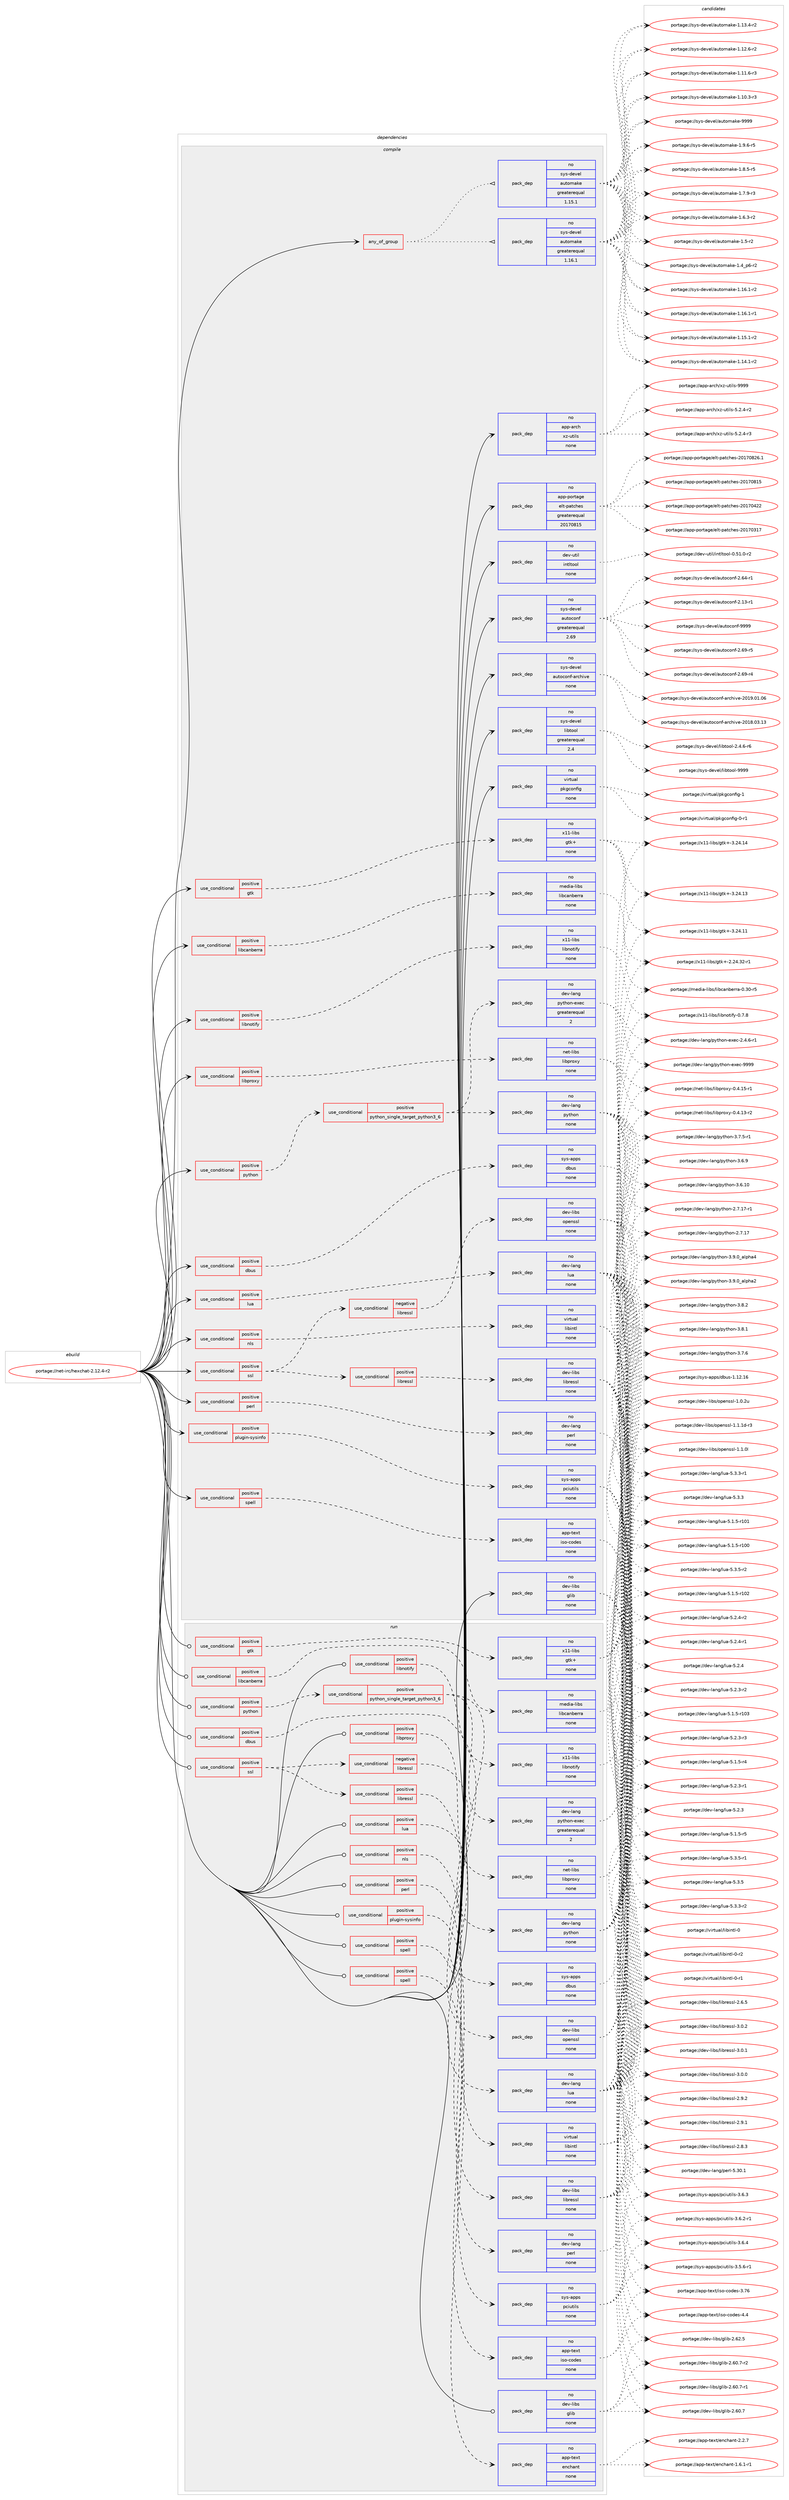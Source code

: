 digraph prolog {

# *************
# Graph options
# *************

newrank=true;
concentrate=true;
compound=true;
graph [rankdir=LR,fontname=Helvetica,fontsize=10,ranksep=1.5];#, ranksep=2.5, nodesep=0.2];
edge  [arrowhead=vee];
node  [fontname=Helvetica,fontsize=10];

# **********
# The ebuild
# **********

subgraph cluster_leftcol {
color=gray;
rank=same;
label=<<i>ebuild</i>>;
id [label="portage://net-irc/hexchat-2.12.4-r2", color=red, width=4, href="../net-irc/hexchat-2.12.4-r2.svg"];
}

# ****************
# The dependencies
# ****************

subgraph cluster_midcol {
color=gray;
label=<<i>dependencies</i>>;
subgraph cluster_compile {
fillcolor="#eeeeee";
style=filled;
label=<<i>compile</i>>;
subgraph any1505 {
dependency83499 [label=<<TABLE BORDER="0" CELLBORDER="1" CELLSPACING="0" CELLPADDING="4"><TR><TD CELLPADDING="10">any_of_group</TD></TR></TABLE>>, shape=none, color=red];subgraph pack64034 {
dependency83500 [label=<<TABLE BORDER="0" CELLBORDER="1" CELLSPACING="0" CELLPADDING="4" WIDTH="220"><TR><TD ROWSPAN="6" CELLPADDING="30">pack_dep</TD></TR><TR><TD WIDTH="110">no</TD></TR><TR><TD>sys-devel</TD></TR><TR><TD>automake</TD></TR><TR><TD>greaterequal</TD></TR><TR><TD>1.16.1</TD></TR></TABLE>>, shape=none, color=blue];
}
dependency83499:e -> dependency83500:w [weight=20,style="dotted",arrowhead="oinv"];
subgraph pack64035 {
dependency83501 [label=<<TABLE BORDER="0" CELLBORDER="1" CELLSPACING="0" CELLPADDING="4" WIDTH="220"><TR><TD ROWSPAN="6" CELLPADDING="30">pack_dep</TD></TR><TR><TD WIDTH="110">no</TD></TR><TR><TD>sys-devel</TD></TR><TR><TD>automake</TD></TR><TR><TD>greaterequal</TD></TR><TR><TD>1.15.1</TD></TR></TABLE>>, shape=none, color=blue];
}
dependency83499:e -> dependency83501:w [weight=20,style="dotted",arrowhead="oinv"];
}
id:e -> dependency83499:w [weight=20,style="solid",arrowhead="vee"];
subgraph cond17886 {
dependency83502 [label=<<TABLE BORDER="0" CELLBORDER="1" CELLSPACING="0" CELLPADDING="4"><TR><TD ROWSPAN="3" CELLPADDING="10">use_conditional</TD></TR><TR><TD>positive</TD></TR><TR><TD>dbus</TD></TR></TABLE>>, shape=none, color=red];
subgraph pack64036 {
dependency83503 [label=<<TABLE BORDER="0" CELLBORDER="1" CELLSPACING="0" CELLPADDING="4" WIDTH="220"><TR><TD ROWSPAN="6" CELLPADDING="30">pack_dep</TD></TR><TR><TD WIDTH="110">no</TD></TR><TR><TD>sys-apps</TD></TR><TR><TD>dbus</TD></TR><TR><TD>none</TD></TR><TR><TD></TD></TR></TABLE>>, shape=none, color=blue];
}
dependency83502:e -> dependency83503:w [weight=20,style="dashed",arrowhead="vee"];
}
id:e -> dependency83502:w [weight=20,style="solid",arrowhead="vee"];
subgraph cond17887 {
dependency83504 [label=<<TABLE BORDER="0" CELLBORDER="1" CELLSPACING="0" CELLPADDING="4"><TR><TD ROWSPAN="3" CELLPADDING="10">use_conditional</TD></TR><TR><TD>positive</TD></TR><TR><TD>gtk</TD></TR></TABLE>>, shape=none, color=red];
subgraph pack64037 {
dependency83505 [label=<<TABLE BORDER="0" CELLBORDER="1" CELLSPACING="0" CELLPADDING="4" WIDTH="220"><TR><TD ROWSPAN="6" CELLPADDING="30">pack_dep</TD></TR><TR><TD WIDTH="110">no</TD></TR><TR><TD>x11-libs</TD></TR><TR><TD>gtk+</TD></TR><TR><TD>none</TD></TR><TR><TD></TD></TR></TABLE>>, shape=none, color=blue];
}
dependency83504:e -> dependency83505:w [weight=20,style="dashed",arrowhead="vee"];
}
id:e -> dependency83504:w [weight=20,style="solid",arrowhead="vee"];
subgraph cond17888 {
dependency83506 [label=<<TABLE BORDER="0" CELLBORDER="1" CELLSPACING="0" CELLPADDING="4"><TR><TD ROWSPAN="3" CELLPADDING="10">use_conditional</TD></TR><TR><TD>positive</TD></TR><TR><TD>libcanberra</TD></TR></TABLE>>, shape=none, color=red];
subgraph pack64038 {
dependency83507 [label=<<TABLE BORDER="0" CELLBORDER="1" CELLSPACING="0" CELLPADDING="4" WIDTH="220"><TR><TD ROWSPAN="6" CELLPADDING="30">pack_dep</TD></TR><TR><TD WIDTH="110">no</TD></TR><TR><TD>media-libs</TD></TR><TR><TD>libcanberra</TD></TR><TR><TD>none</TD></TR><TR><TD></TD></TR></TABLE>>, shape=none, color=blue];
}
dependency83506:e -> dependency83507:w [weight=20,style="dashed",arrowhead="vee"];
}
id:e -> dependency83506:w [weight=20,style="solid",arrowhead="vee"];
subgraph cond17889 {
dependency83508 [label=<<TABLE BORDER="0" CELLBORDER="1" CELLSPACING="0" CELLPADDING="4"><TR><TD ROWSPAN="3" CELLPADDING="10">use_conditional</TD></TR><TR><TD>positive</TD></TR><TR><TD>libnotify</TD></TR></TABLE>>, shape=none, color=red];
subgraph pack64039 {
dependency83509 [label=<<TABLE BORDER="0" CELLBORDER="1" CELLSPACING="0" CELLPADDING="4" WIDTH="220"><TR><TD ROWSPAN="6" CELLPADDING="30">pack_dep</TD></TR><TR><TD WIDTH="110">no</TD></TR><TR><TD>x11-libs</TD></TR><TR><TD>libnotify</TD></TR><TR><TD>none</TD></TR><TR><TD></TD></TR></TABLE>>, shape=none, color=blue];
}
dependency83508:e -> dependency83509:w [weight=20,style="dashed",arrowhead="vee"];
}
id:e -> dependency83508:w [weight=20,style="solid",arrowhead="vee"];
subgraph cond17890 {
dependency83510 [label=<<TABLE BORDER="0" CELLBORDER="1" CELLSPACING="0" CELLPADDING="4"><TR><TD ROWSPAN="3" CELLPADDING="10">use_conditional</TD></TR><TR><TD>positive</TD></TR><TR><TD>libproxy</TD></TR></TABLE>>, shape=none, color=red];
subgraph pack64040 {
dependency83511 [label=<<TABLE BORDER="0" CELLBORDER="1" CELLSPACING="0" CELLPADDING="4" WIDTH="220"><TR><TD ROWSPAN="6" CELLPADDING="30">pack_dep</TD></TR><TR><TD WIDTH="110">no</TD></TR><TR><TD>net-libs</TD></TR><TR><TD>libproxy</TD></TR><TR><TD>none</TD></TR><TR><TD></TD></TR></TABLE>>, shape=none, color=blue];
}
dependency83510:e -> dependency83511:w [weight=20,style="dashed",arrowhead="vee"];
}
id:e -> dependency83510:w [weight=20,style="solid",arrowhead="vee"];
subgraph cond17891 {
dependency83512 [label=<<TABLE BORDER="0" CELLBORDER="1" CELLSPACING="0" CELLPADDING="4"><TR><TD ROWSPAN="3" CELLPADDING="10">use_conditional</TD></TR><TR><TD>positive</TD></TR><TR><TD>lua</TD></TR></TABLE>>, shape=none, color=red];
subgraph pack64041 {
dependency83513 [label=<<TABLE BORDER="0" CELLBORDER="1" CELLSPACING="0" CELLPADDING="4" WIDTH="220"><TR><TD ROWSPAN="6" CELLPADDING="30">pack_dep</TD></TR><TR><TD WIDTH="110">no</TD></TR><TR><TD>dev-lang</TD></TR><TR><TD>lua</TD></TR><TR><TD>none</TD></TR><TR><TD></TD></TR></TABLE>>, shape=none, color=blue];
}
dependency83512:e -> dependency83513:w [weight=20,style="dashed",arrowhead="vee"];
}
id:e -> dependency83512:w [weight=20,style="solid",arrowhead="vee"];
subgraph cond17892 {
dependency83514 [label=<<TABLE BORDER="0" CELLBORDER="1" CELLSPACING="0" CELLPADDING="4"><TR><TD ROWSPAN="3" CELLPADDING="10">use_conditional</TD></TR><TR><TD>positive</TD></TR><TR><TD>nls</TD></TR></TABLE>>, shape=none, color=red];
subgraph pack64042 {
dependency83515 [label=<<TABLE BORDER="0" CELLBORDER="1" CELLSPACING="0" CELLPADDING="4" WIDTH="220"><TR><TD ROWSPAN="6" CELLPADDING="30">pack_dep</TD></TR><TR><TD WIDTH="110">no</TD></TR><TR><TD>virtual</TD></TR><TR><TD>libintl</TD></TR><TR><TD>none</TD></TR><TR><TD></TD></TR></TABLE>>, shape=none, color=blue];
}
dependency83514:e -> dependency83515:w [weight=20,style="dashed",arrowhead="vee"];
}
id:e -> dependency83514:w [weight=20,style="solid",arrowhead="vee"];
subgraph cond17893 {
dependency83516 [label=<<TABLE BORDER="0" CELLBORDER="1" CELLSPACING="0" CELLPADDING="4"><TR><TD ROWSPAN="3" CELLPADDING="10">use_conditional</TD></TR><TR><TD>positive</TD></TR><TR><TD>perl</TD></TR></TABLE>>, shape=none, color=red];
subgraph pack64043 {
dependency83517 [label=<<TABLE BORDER="0" CELLBORDER="1" CELLSPACING="0" CELLPADDING="4" WIDTH="220"><TR><TD ROWSPAN="6" CELLPADDING="30">pack_dep</TD></TR><TR><TD WIDTH="110">no</TD></TR><TR><TD>dev-lang</TD></TR><TR><TD>perl</TD></TR><TR><TD>none</TD></TR><TR><TD></TD></TR></TABLE>>, shape=none, color=blue];
}
dependency83516:e -> dependency83517:w [weight=20,style="dashed",arrowhead="vee"];
}
id:e -> dependency83516:w [weight=20,style="solid",arrowhead="vee"];
subgraph cond17894 {
dependency83518 [label=<<TABLE BORDER="0" CELLBORDER="1" CELLSPACING="0" CELLPADDING="4"><TR><TD ROWSPAN="3" CELLPADDING="10">use_conditional</TD></TR><TR><TD>positive</TD></TR><TR><TD>plugin-sysinfo</TD></TR></TABLE>>, shape=none, color=red];
subgraph pack64044 {
dependency83519 [label=<<TABLE BORDER="0" CELLBORDER="1" CELLSPACING="0" CELLPADDING="4" WIDTH="220"><TR><TD ROWSPAN="6" CELLPADDING="30">pack_dep</TD></TR><TR><TD WIDTH="110">no</TD></TR><TR><TD>sys-apps</TD></TR><TR><TD>pciutils</TD></TR><TR><TD>none</TD></TR><TR><TD></TD></TR></TABLE>>, shape=none, color=blue];
}
dependency83518:e -> dependency83519:w [weight=20,style="dashed",arrowhead="vee"];
}
id:e -> dependency83518:w [weight=20,style="solid",arrowhead="vee"];
subgraph cond17895 {
dependency83520 [label=<<TABLE BORDER="0" CELLBORDER="1" CELLSPACING="0" CELLPADDING="4"><TR><TD ROWSPAN="3" CELLPADDING="10">use_conditional</TD></TR><TR><TD>positive</TD></TR><TR><TD>python</TD></TR></TABLE>>, shape=none, color=red];
subgraph cond17896 {
dependency83521 [label=<<TABLE BORDER="0" CELLBORDER="1" CELLSPACING="0" CELLPADDING="4"><TR><TD ROWSPAN="3" CELLPADDING="10">use_conditional</TD></TR><TR><TD>positive</TD></TR><TR><TD>python_single_target_python3_6</TD></TR></TABLE>>, shape=none, color=red];
subgraph pack64045 {
dependency83522 [label=<<TABLE BORDER="0" CELLBORDER="1" CELLSPACING="0" CELLPADDING="4" WIDTH="220"><TR><TD ROWSPAN="6" CELLPADDING="30">pack_dep</TD></TR><TR><TD WIDTH="110">no</TD></TR><TR><TD>dev-lang</TD></TR><TR><TD>python</TD></TR><TR><TD>none</TD></TR><TR><TD></TD></TR></TABLE>>, shape=none, color=blue];
}
dependency83521:e -> dependency83522:w [weight=20,style="dashed",arrowhead="vee"];
subgraph pack64046 {
dependency83523 [label=<<TABLE BORDER="0" CELLBORDER="1" CELLSPACING="0" CELLPADDING="4" WIDTH="220"><TR><TD ROWSPAN="6" CELLPADDING="30">pack_dep</TD></TR><TR><TD WIDTH="110">no</TD></TR><TR><TD>dev-lang</TD></TR><TR><TD>python-exec</TD></TR><TR><TD>greaterequal</TD></TR><TR><TD>2</TD></TR></TABLE>>, shape=none, color=blue];
}
dependency83521:e -> dependency83523:w [weight=20,style="dashed",arrowhead="vee"];
}
dependency83520:e -> dependency83521:w [weight=20,style="dashed",arrowhead="vee"];
}
id:e -> dependency83520:w [weight=20,style="solid",arrowhead="vee"];
subgraph cond17897 {
dependency83524 [label=<<TABLE BORDER="0" CELLBORDER="1" CELLSPACING="0" CELLPADDING="4"><TR><TD ROWSPAN="3" CELLPADDING="10">use_conditional</TD></TR><TR><TD>positive</TD></TR><TR><TD>spell</TD></TR></TABLE>>, shape=none, color=red];
subgraph pack64047 {
dependency83525 [label=<<TABLE BORDER="0" CELLBORDER="1" CELLSPACING="0" CELLPADDING="4" WIDTH="220"><TR><TD ROWSPAN="6" CELLPADDING="30">pack_dep</TD></TR><TR><TD WIDTH="110">no</TD></TR><TR><TD>app-text</TD></TR><TR><TD>iso-codes</TD></TR><TR><TD>none</TD></TR><TR><TD></TD></TR></TABLE>>, shape=none, color=blue];
}
dependency83524:e -> dependency83525:w [weight=20,style="dashed",arrowhead="vee"];
}
id:e -> dependency83524:w [weight=20,style="solid",arrowhead="vee"];
subgraph cond17898 {
dependency83526 [label=<<TABLE BORDER="0" CELLBORDER="1" CELLSPACING="0" CELLPADDING="4"><TR><TD ROWSPAN="3" CELLPADDING="10">use_conditional</TD></TR><TR><TD>positive</TD></TR><TR><TD>ssl</TD></TR></TABLE>>, shape=none, color=red];
subgraph cond17899 {
dependency83527 [label=<<TABLE BORDER="0" CELLBORDER="1" CELLSPACING="0" CELLPADDING="4"><TR><TD ROWSPAN="3" CELLPADDING="10">use_conditional</TD></TR><TR><TD>negative</TD></TR><TR><TD>libressl</TD></TR></TABLE>>, shape=none, color=red];
subgraph pack64048 {
dependency83528 [label=<<TABLE BORDER="0" CELLBORDER="1" CELLSPACING="0" CELLPADDING="4" WIDTH="220"><TR><TD ROWSPAN="6" CELLPADDING="30">pack_dep</TD></TR><TR><TD WIDTH="110">no</TD></TR><TR><TD>dev-libs</TD></TR><TR><TD>openssl</TD></TR><TR><TD>none</TD></TR><TR><TD></TD></TR></TABLE>>, shape=none, color=blue];
}
dependency83527:e -> dependency83528:w [weight=20,style="dashed",arrowhead="vee"];
}
dependency83526:e -> dependency83527:w [weight=20,style="dashed",arrowhead="vee"];
subgraph cond17900 {
dependency83529 [label=<<TABLE BORDER="0" CELLBORDER="1" CELLSPACING="0" CELLPADDING="4"><TR><TD ROWSPAN="3" CELLPADDING="10">use_conditional</TD></TR><TR><TD>positive</TD></TR><TR><TD>libressl</TD></TR></TABLE>>, shape=none, color=red];
subgraph pack64049 {
dependency83530 [label=<<TABLE BORDER="0" CELLBORDER="1" CELLSPACING="0" CELLPADDING="4" WIDTH="220"><TR><TD ROWSPAN="6" CELLPADDING="30">pack_dep</TD></TR><TR><TD WIDTH="110">no</TD></TR><TR><TD>dev-libs</TD></TR><TR><TD>libressl</TD></TR><TR><TD>none</TD></TR><TR><TD></TD></TR></TABLE>>, shape=none, color=blue];
}
dependency83529:e -> dependency83530:w [weight=20,style="dashed",arrowhead="vee"];
}
dependency83526:e -> dependency83529:w [weight=20,style="dashed",arrowhead="vee"];
}
id:e -> dependency83526:w [weight=20,style="solid",arrowhead="vee"];
subgraph pack64050 {
dependency83531 [label=<<TABLE BORDER="0" CELLBORDER="1" CELLSPACING="0" CELLPADDING="4" WIDTH="220"><TR><TD ROWSPAN="6" CELLPADDING="30">pack_dep</TD></TR><TR><TD WIDTH="110">no</TD></TR><TR><TD>app-arch</TD></TR><TR><TD>xz-utils</TD></TR><TR><TD>none</TD></TR><TR><TD></TD></TR></TABLE>>, shape=none, color=blue];
}
id:e -> dependency83531:w [weight=20,style="solid",arrowhead="vee"];
subgraph pack64051 {
dependency83532 [label=<<TABLE BORDER="0" CELLBORDER="1" CELLSPACING="0" CELLPADDING="4" WIDTH="220"><TR><TD ROWSPAN="6" CELLPADDING="30">pack_dep</TD></TR><TR><TD WIDTH="110">no</TD></TR><TR><TD>app-portage</TD></TR><TR><TD>elt-patches</TD></TR><TR><TD>greaterequal</TD></TR><TR><TD>20170815</TD></TR></TABLE>>, shape=none, color=blue];
}
id:e -> dependency83532:w [weight=20,style="solid",arrowhead="vee"];
subgraph pack64052 {
dependency83533 [label=<<TABLE BORDER="0" CELLBORDER="1" CELLSPACING="0" CELLPADDING="4" WIDTH="220"><TR><TD ROWSPAN="6" CELLPADDING="30">pack_dep</TD></TR><TR><TD WIDTH="110">no</TD></TR><TR><TD>dev-libs</TD></TR><TR><TD>glib</TD></TR><TR><TD>none</TD></TR><TR><TD></TD></TR></TABLE>>, shape=none, color=blue];
}
id:e -> dependency83533:w [weight=20,style="solid",arrowhead="vee"];
subgraph pack64053 {
dependency83534 [label=<<TABLE BORDER="0" CELLBORDER="1" CELLSPACING="0" CELLPADDING="4" WIDTH="220"><TR><TD ROWSPAN="6" CELLPADDING="30">pack_dep</TD></TR><TR><TD WIDTH="110">no</TD></TR><TR><TD>dev-util</TD></TR><TR><TD>intltool</TD></TR><TR><TD>none</TD></TR><TR><TD></TD></TR></TABLE>>, shape=none, color=blue];
}
id:e -> dependency83534:w [weight=20,style="solid",arrowhead="vee"];
subgraph pack64054 {
dependency83535 [label=<<TABLE BORDER="0" CELLBORDER="1" CELLSPACING="0" CELLPADDING="4" WIDTH="220"><TR><TD ROWSPAN="6" CELLPADDING="30">pack_dep</TD></TR><TR><TD WIDTH="110">no</TD></TR><TR><TD>sys-devel</TD></TR><TR><TD>autoconf</TD></TR><TR><TD>greaterequal</TD></TR><TR><TD>2.69</TD></TR></TABLE>>, shape=none, color=blue];
}
id:e -> dependency83535:w [weight=20,style="solid",arrowhead="vee"];
subgraph pack64055 {
dependency83536 [label=<<TABLE BORDER="0" CELLBORDER="1" CELLSPACING="0" CELLPADDING="4" WIDTH="220"><TR><TD ROWSPAN="6" CELLPADDING="30">pack_dep</TD></TR><TR><TD WIDTH="110">no</TD></TR><TR><TD>sys-devel</TD></TR><TR><TD>autoconf-archive</TD></TR><TR><TD>none</TD></TR><TR><TD></TD></TR></TABLE>>, shape=none, color=blue];
}
id:e -> dependency83536:w [weight=20,style="solid",arrowhead="vee"];
subgraph pack64056 {
dependency83537 [label=<<TABLE BORDER="0" CELLBORDER="1" CELLSPACING="0" CELLPADDING="4" WIDTH="220"><TR><TD ROWSPAN="6" CELLPADDING="30">pack_dep</TD></TR><TR><TD WIDTH="110">no</TD></TR><TR><TD>sys-devel</TD></TR><TR><TD>libtool</TD></TR><TR><TD>greaterequal</TD></TR><TR><TD>2.4</TD></TR></TABLE>>, shape=none, color=blue];
}
id:e -> dependency83537:w [weight=20,style="solid",arrowhead="vee"];
subgraph pack64057 {
dependency83538 [label=<<TABLE BORDER="0" CELLBORDER="1" CELLSPACING="0" CELLPADDING="4" WIDTH="220"><TR><TD ROWSPAN="6" CELLPADDING="30">pack_dep</TD></TR><TR><TD WIDTH="110">no</TD></TR><TR><TD>virtual</TD></TR><TR><TD>pkgconfig</TD></TR><TR><TD>none</TD></TR><TR><TD></TD></TR></TABLE>>, shape=none, color=blue];
}
id:e -> dependency83538:w [weight=20,style="solid",arrowhead="vee"];
}
subgraph cluster_compileandrun {
fillcolor="#eeeeee";
style=filled;
label=<<i>compile and run</i>>;
}
subgraph cluster_run {
fillcolor="#eeeeee";
style=filled;
label=<<i>run</i>>;
subgraph cond17901 {
dependency83539 [label=<<TABLE BORDER="0" CELLBORDER="1" CELLSPACING="0" CELLPADDING="4"><TR><TD ROWSPAN="3" CELLPADDING="10">use_conditional</TD></TR><TR><TD>positive</TD></TR><TR><TD>dbus</TD></TR></TABLE>>, shape=none, color=red];
subgraph pack64058 {
dependency83540 [label=<<TABLE BORDER="0" CELLBORDER="1" CELLSPACING="0" CELLPADDING="4" WIDTH="220"><TR><TD ROWSPAN="6" CELLPADDING="30">pack_dep</TD></TR><TR><TD WIDTH="110">no</TD></TR><TR><TD>sys-apps</TD></TR><TR><TD>dbus</TD></TR><TR><TD>none</TD></TR><TR><TD></TD></TR></TABLE>>, shape=none, color=blue];
}
dependency83539:e -> dependency83540:w [weight=20,style="dashed",arrowhead="vee"];
}
id:e -> dependency83539:w [weight=20,style="solid",arrowhead="odot"];
subgraph cond17902 {
dependency83541 [label=<<TABLE BORDER="0" CELLBORDER="1" CELLSPACING="0" CELLPADDING="4"><TR><TD ROWSPAN="3" CELLPADDING="10">use_conditional</TD></TR><TR><TD>positive</TD></TR><TR><TD>gtk</TD></TR></TABLE>>, shape=none, color=red];
subgraph pack64059 {
dependency83542 [label=<<TABLE BORDER="0" CELLBORDER="1" CELLSPACING="0" CELLPADDING="4" WIDTH="220"><TR><TD ROWSPAN="6" CELLPADDING="30">pack_dep</TD></TR><TR><TD WIDTH="110">no</TD></TR><TR><TD>x11-libs</TD></TR><TR><TD>gtk+</TD></TR><TR><TD>none</TD></TR><TR><TD></TD></TR></TABLE>>, shape=none, color=blue];
}
dependency83541:e -> dependency83542:w [weight=20,style="dashed",arrowhead="vee"];
}
id:e -> dependency83541:w [weight=20,style="solid",arrowhead="odot"];
subgraph cond17903 {
dependency83543 [label=<<TABLE BORDER="0" CELLBORDER="1" CELLSPACING="0" CELLPADDING="4"><TR><TD ROWSPAN="3" CELLPADDING="10">use_conditional</TD></TR><TR><TD>positive</TD></TR><TR><TD>libcanberra</TD></TR></TABLE>>, shape=none, color=red];
subgraph pack64060 {
dependency83544 [label=<<TABLE BORDER="0" CELLBORDER="1" CELLSPACING="0" CELLPADDING="4" WIDTH="220"><TR><TD ROWSPAN="6" CELLPADDING="30">pack_dep</TD></TR><TR><TD WIDTH="110">no</TD></TR><TR><TD>media-libs</TD></TR><TR><TD>libcanberra</TD></TR><TR><TD>none</TD></TR><TR><TD></TD></TR></TABLE>>, shape=none, color=blue];
}
dependency83543:e -> dependency83544:w [weight=20,style="dashed",arrowhead="vee"];
}
id:e -> dependency83543:w [weight=20,style="solid",arrowhead="odot"];
subgraph cond17904 {
dependency83545 [label=<<TABLE BORDER="0" CELLBORDER="1" CELLSPACING="0" CELLPADDING="4"><TR><TD ROWSPAN="3" CELLPADDING="10">use_conditional</TD></TR><TR><TD>positive</TD></TR><TR><TD>libnotify</TD></TR></TABLE>>, shape=none, color=red];
subgraph pack64061 {
dependency83546 [label=<<TABLE BORDER="0" CELLBORDER="1" CELLSPACING="0" CELLPADDING="4" WIDTH="220"><TR><TD ROWSPAN="6" CELLPADDING="30">pack_dep</TD></TR><TR><TD WIDTH="110">no</TD></TR><TR><TD>x11-libs</TD></TR><TR><TD>libnotify</TD></TR><TR><TD>none</TD></TR><TR><TD></TD></TR></TABLE>>, shape=none, color=blue];
}
dependency83545:e -> dependency83546:w [weight=20,style="dashed",arrowhead="vee"];
}
id:e -> dependency83545:w [weight=20,style="solid",arrowhead="odot"];
subgraph cond17905 {
dependency83547 [label=<<TABLE BORDER="0" CELLBORDER="1" CELLSPACING="0" CELLPADDING="4"><TR><TD ROWSPAN="3" CELLPADDING="10">use_conditional</TD></TR><TR><TD>positive</TD></TR><TR><TD>libproxy</TD></TR></TABLE>>, shape=none, color=red];
subgraph pack64062 {
dependency83548 [label=<<TABLE BORDER="0" CELLBORDER="1" CELLSPACING="0" CELLPADDING="4" WIDTH="220"><TR><TD ROWSPAN="6" CELLPADDING="30">pack_dep</TD></TR><TR><TD WIDTH="110">no</TD></TR><TR><TD>net-libs</TD></TR><TR><TD>libproxy</TD></TR><TR><TD>none</TD></TR><TR><TD></TD></TR></TABLE>>, shape=none, color=blue];
}
dependency83547:e -> dependency83548:w [weight=20,style="dashed",arrowhead="vee"];
}
id:e -> dependency83547:w [weight=20,style="solid",arrowhead="odot"];
subgraph cond17906 {
dependency83549 [label=<<TABLE BORDER="0" CELLBORDER="1" CELLSPACING="0" CELLPADDING="4"><TR><TD ROWSPAN="3" CELLPADDING="10">use_conditional</TD></TR><TR><TD>positive</TD></TR><TR><TD>lua</TD></TR></TABLE>>, shape=none, color=red];
subgraph pack64063 {
dependency83550 [label=<<TABLE BORDER="0" CELLBORDER="1" CELLSPACING="0" CELLPADDING="4" WIDTH="220"><TR><TD ROWSPAN="6" CELLPADDING="30">pack_dep</TD></TR><TR><TD WIDTH="110">no</TD></TR><TR><TD>dev-lang</TD></TR><TR><TD>lua</TD></TR><TR><TD>none</TD></TR><TR><TD></TD></TR></TABLE>>, shape=none, color=blue];
}
dependency83549:e -> dependency83550:w [weight=20,style="dashed",arrowhead="vee"];
}
id:e -> dependency83549:w [weight=20,style="solid",arrowhead="odot"];
subgraph cond17907 {
dependency83551 [label=<<TABLE BORDER="0" CELLBORDER="1" CELLSPACING="0" CELLPADDING="4"><TR><TD ROWSPAN="3" CELLPADDING="10">use_conditional</TD></TR><TR><TD>positive</TD></TR><TR><TD>nls</TD></TR></TABLE>>, shape=none, color=red];
subgraph pack64064 {
dependency83552 [label=<<TABLE BORDER="0" CELLBORDER="1" CELLSPACING="0" CELLPADDING="4" WIDTH="220"><TR><TD ROWSPAN="6" CELLPADDING="30">pack_dep</TD></TR><TR><TD WIDTH="110">no</TD></TR><TR><TD>virtual</TD></TR><TR><TD>libintl</TD></TR><TR><TD>none</TD></TR><TR><TD></TD></TR></TABLE>>, shape=none, color=blue];
}
dependency83551:e -> dependency83552:w [weight=20,style="dashed",arrowhead="vee"];
}
id:e -> dependency83551:w [weight=20,style="solid",arrowhead="odot"];
subgraph cond17908 {
dependency83553 [label=<<TABLE BORDER="0" CELLBORDER="1" CELLSPACING="0" CELLPADDING="4"><TR><TD ROWSPAN="3" CELLPADDING="10">use_conditional</TD></TR><TR><TD>positive</TD></TR><TR><TD>perl</TD></TR></TABLE>>, shape=none, color=red];
subgraph pack64065 {
dependency83554 [label=<<TABLE BORDER="0" CELLBORDER="1" CELLSPACING="0" CELLPADDING="4" WIDTH="220"><TR><TD ROWSPAN="6" CELLPADDING="30">pack_dep</TD></TR><TR><TD WIDTH="110">no</TD></TR><TR><TD>dev-lang</TD></TR><TR><TD>perl</TD></TR><TR><TD>none</TD></TR><TR><TD></TD></TR></TABLE>>, shape=none, color=blue];
}
dependency83553:e -> dependency83554:w [weight=20,style="dashed",arrowhead="vee"];
}
id:e -> dependency83553:w [weight=20,style="solid",arrowhead="odot"];
subgraph cond17909 {
dependency83555 [label=<<TABLE BORDER="0" CELLBORDER="1" CELLSPACING="0" CELLPADDING="4"><TR><TD ROWSPAN="3" CELLPADDING="10">use_conditional</TD></TR><TR><TD>positive</TD></TR><TR><TD>plugin-sysinfo</TD></TR></TABLE>>, shape=none, color=red];
subgraph pack64066 {
dependency83556 [label=<<TABLE BORDER="0" CELLBORDER="1" CELLSPACING="0" CELLPADDING="4" WIDTH="220"><TR><TD ROWSPAN="6" CELLPADDING="30">pack_dep</TD></TR><TR><TD WIDTH="110">no</TD></TR><TR><TD>sys-apps</TD></TR><TR><TD>pciutils</TD></TR><TR><TD>none</TD></TR><TR><TD></TD></TR></TABLE>>, shape=none, color=blue];
}
dependency83555:e -> dependency83556:w [weight=20,style="dashed",arrowhead="vee"];
}
id:e -> dependency83555:w [weight=20,style="solid",arrowhead="odot"];
subgraph cond17910 {
dependency83557 [label=<<TABLE BORDER="0" CELLBORDER="1" CELLSPACING="0" CELLPADDING="4"><TR><TD ROWSPAN="3" CELLPADDING="10">use_conditional</TD></TR><TR><TD>positive</TD></TR><TR><TD>python</TD></TR></TABLE>>, shape=none, color=red];
subgraph cond17911 {
dependency83558 [label=<<TABLE BORDER="0" CELLBORDER="1" CELLSPACING="0" CELLPADDING="4"><TR><TD ROWSPAN="3" CELLPADDING="10">use_conditional</TD></TR><TR><TD>positive</TD></TR><TR><TD>python_single_target_python3_6</TD></TR></TABLE>>, shape=none, color=red];
subgraph pack64067 {
dependency83559 [label=<<TABLE BORDER="0" CELLBORDER="1" CELLSPACING="0" CELLPADDING="4" WIDTH="220"><TR><TD ROWSPAN="6" CELLPADDING="30">pack_dep</TD></TR><TR><TD WIDTH="110">no</TD></TR><TR><TD>dev-lang</TD></TR><TR><TD>python</TD></TR><TR><TD>none</TD></TR><TR><TD></TD></TR></TABLE>>, shape=none, color=blue];
}
dependency83558:e -> dependency83559:w [weight=20,style="dashed",arrowhead="vee"];
subgraph pack64068 {
dependency83560 [label=<<TABLE BORDER="0" CELLBORDER="1" CELLSPACING="0" CELLPADDING="4" WIDTH="220"><TR><TD ROWSPAN="6" CELLPADDING="30">pack_dep</TD></TR><TR><TD WIDTH="110">no</TD></TR><TR><TD>dev-lang</TD></TR><TR><TD>python-exec</TD></TR><TR><TD>greaterequal</TD></TR><TR><TD>2</TD></TR></TABLE>>, shape=none, color=blue];
}
dependency83558:e -> dependency83560:w [weight=20,style="dashed",arrowhead="vee"];
}
dependency83557:e -> dependency83558:w [weight=20,style="dashed",arrowhead="vee"];
}
id:e -> dependency83557:w [weight=20,style="solid",arrowhead="odot"];
subgraph cond17912 {
dependency83561 [label=<<TABLE BORDER="0" CELLBORDER="1" CELLSPACING="0" CELLPADDING="4"><TR><TD ROWSPAN="3" CELLPADDING="10">use_conditional</TD></TR><TR><TD>positive</TD></TR><TR><TD>spell</TD></TR></TABLE>>, shape=none, color=red];
subgraph pack64069 {
dependency83562 [label=<<TABLE BORDER="0" CELLBORDER="1" CELLSPACING="0" CELLPADDING="4" WIDTH="220"><TR><TD ROWSPAN="6" CELLPADDING="30">pack_dep</TD></TR><TR><TD WIDTH="110">no</TD></TR><TR><TD>app-text</TD></TR><TR><TD>enchant</TD></TR><TR><TD>none</TD></TR><TR><TD></TD></TR></TABLE>>, shape=none, color=blue];
}
dependency83561:e -> dependency83562:w [weight=20,style="dashed",arrowhead="vee"];
}
id:e -> dependency83561:w [weight=20,style="solid",arrowhead="odot"];
subgraph cond17913 {
dependency83563 [label=<<TABLE BORDER="0" CELLBORDER="1" CELLSPACING="0" CELLPADDING="4"><TR><TD ROWSPAN="3" CELLPADDING="10">use_conditional</TD></TR><TR><TD>positive</TD></TR><TR><TD>spell</TD></TR></TABLE>>, shape=none, color=red];
subgraph pack64070 {
dependency83564 [label=<<TABLE BORDER="0" CELLBORDER="1" CELLSPACING="0" CELLPADDING="4" WIDTH="220"><TR><TD ROWSPAN="6" CELLPADDING="30">pack_dep</TD></TR><TR><TD WIDTH="110">no</TD></TR><TR><TD>app-text</TD></TR><TR><TD>iso-codes</TD></TR><TR><TD>none</TD></TR><TR><TD></TD></TR></TABLE>>, shape=none, color=blue];
}
dependency83563:e -> dependency83564:w [weight=20,style="dashed",arrowhead="vee"];
}
id:e -> dependency83563:w [weight=20,style="solid",arrowhead="odot"];
subgraph cond17914 {
dependency83565 [label=<<TABLE BORDER="0" CELLBORDER="1" CELLSPACING="0" CELLPADDING="4"><TR><TD ROWSPAN="3" CELLPADDING="10">use_conditional</TD></TR><TR><TD>positive</TD></TR><TR><TD>ssl</TD></TR></TABLE>>, shape=none, color=red];
subgraph cond17915 {
dependency83566 [label=<<TABLE BORDER="0" CELLBORDER="1" CELLSPACING="0" CELLPADDING="4"><TR><TD ROWSPAN="3" CELLPADDING="10">use_conditional</TD></TR><TR><TD>negative</TD></TR><TR><TD>libressl</TD></TR></TABLE>>, shape=none, color=red];
subgraph pack64071 {
dependency83567 [label=<<TABLE BORDER="0" CELLBORDER="1" CELLSPACING="0" CELLPADDING="4" WIDTH="220"><TR><TD ROWSPAN="6" CELLPADDING="30">pack_dep</TD></TR><TR><TD WIDTH="110">no</TD></TR><TR><TD>dev-libs</TD></TR><TR><TD>openssl</TD></TR><TR><TD>none</TD></TR><TR><TD></TD></TR></TABLE>>, shape=none, color=blue];
}
dependency83566:e -> dependency83567:w [weight=20,style="dashed",arrowhead="vee"];
}
dependency83565:e -> dependency83566:w [weight=20,style="dashed",arrowhead="vee"];
subgraph cond17916 {
dependency83568 [label=<<TABLE BORDER="0" CELLBORDER="1" CELLSPACING="0" CELLPADDING="4"><TR><TD ROWSPAN="3" CELLPADDING="10">use_conditional</TD></TR><TR><TD>positive</TD></TR><TR><TD>libressl</TD></TR></TABLE>>, shape=none, color=red];
subgraph pack64072 {
dependency83569 [label=<<TABLE BORDER="0" CELLBORDER="1" CELLSPACING="0" CELLPADDING="4" WIDTH="220"><TR><TD ROWSPAN="6" CELLPADDING="30">pack_dep</TD></TR><TR><TD WIDTH="110">no</TD></TR><TR><TD>dev-libs</TD></TR><TR><TD>libressl</TD></TR><TR><TD>none</TD></TR><TR><TD></TD></TR></TABLE>>, shape=none, color=blue];
}
dependency83568:e -> dependency83569:w [weight=20,style="dashed",arrowhead="vee"];
}
dependency83565:e -> dependency83568:w [weight=20,style="dashed",arrowhead="vee"];
}
id:e -> dependency83565:w [weight=20,style="solid",arrowhead="odot"];
subgraph pack64073 {
dependency83570 [label=<<TABLE BORDER="0" CELLBORDER="1" CELLSPACING="0" CELLPADDING="4" WIDTH="220"><TR><TD ROWSPAN="6" CELLPADDING="30">pack_dep</TD></TR><TR><TD WIDTH="110">no</TD></TR><TR><TD>dev-libs</TD></TR><TR><TD>glib</TD></TR><TR><TD>none</TD></TR><TR><TD></TD></TR></TABLE>>, shape=none, color=blue];
}
id:e -> dependency83570:w [weight=20,style="solid",arrowhead="odot"];
}
}

# **************
# The candidates
# **************

subgraph cluster_choices {
rank=same;
color=gray;
label=<<i>candidates</i>>;

subgraph choice64034 {
color=black;
nodesep=1;
choice115121115451001011181011084797117116111109971071014557575757 [label="portage://sys-devel/automake-9999", color=red, width=4,href="../sys-devel/automake-9999.svg"];
choice115121115451001011181011084797117116111109971071014549465746544511453 [label="portage://sys-devel/automake-1.9.6-r5", color=red, width=4,href="../sys-devel/automake-1.9.6-r5.svg"];
choice115121115451001011181011084797117116111109971071014549465646534511453 [label="portage://sys-devel/automake-1.8.5-r5", color=red, width=4,href="../sys-devel/automake-1.8.5-r5.svg"];
choice115121115451001011181011084797117116111109971071014549465546574511451 [label="portage://sys-devel/automake-1.7.9-r3", color=red, width=4,href="../sys-devel/automake-1.7.9-r3.svg"];
choice115121115451001011181011084797117116111109971071014549465446514511450 [label="portage://sys-devel/automake-1.6.3-r2", color=red, width=4,href="../sys-devel/automake-1.6.3-r2.svg"];
choice11512111545100101118101108479711711611110997107101454946534511450 [label="portage://sys-devel/automake-1.5-r2", color=red, width=4,href="../sys-devel/automake-1.5-r2.svg"];
choice115121115451001011181011084797117116111109971071014549465295112544511450 [label="portage://sys-devel/automake-1.4_p6-r2", color=red, width=4,href="../sys-devel/automake-1.4_p6-r2.svg"];
choice11512111545100101118101108479711711611110997107101454946495446494511450 [label="portage://sys-devel/automake-1.16.1-r2", color=red, width=4,href="../sys-devel/automake-1.16.1-r2.svg"];
choice11512111545100101118101108479711711611110997107101454946495446494511449 [label="portage://sys-devel/automake-1.16.1-r1", color=red, width=4,href="../sys-devel/automake-1.16.1-r1.svg"];
choice11512111545100101118101108479711711611110997107101454946495346494511450 [label="portage://sys-devel/automake-1.15.1-r2", color=red, width=4,href="../sys-devel/automake-1.15.1-r2.svg"];
choice11512111545100101118101108479711711611110997107101454946495246494511450 [label="portage://sys-devel/automake-1.14.1-r2", color=red, width=4,href="../sys-devel/automake-1.14.1-r2.svg"];
choice11512111545100101118101108479711711611110997107101454946495146524511450 [label="portage://sys-devel/automake-1.13.4-r2", color=red, width=4,href="../sys-devel/automake-1.13.4-r2.svg"];
choice11512111545100101118101108479711711611110997107101454946495046544511450 [label="portage://sys-devel/automake-1.12.6-r2", color=red, width=4,href="../sys-devel/automake-1.12.6-r2.svg"];
choice11512111545100101118101108479711711611110997107101454946494946544511451 [label="portage://sys-devel/automake-1.11.6-r3", color=red, width=4,href="../sys-devel/automake-1.11.6-r3.svg"];
choice11512111545100101118101108479711711611110997107101454946494846514511451 [label="portage://sys-devel/automake-1.10.3-r3", color=red, width=4,href="../sys-devel/automake-1.10.3-r3.svg"];
dependency83500:e -> choice115121115451001011181011084797117116111109971071014557575757:w [style=dotted,weight="100"];
dependency83500:e -> choice115121115451001011181011084797117116111109971071014549465746544511453:w [style=dotted,weight="100"];
dependency83500:e -> choice115121115451001011181011084797117116111109971071014549465646534511453:w [style=dotted,weight="100"];
dependency83500:e -> choice115121115451001011181011084797117116111109971071014549465546574511451:w [style=dotted,weight="100"];
dependency83500:e -> choice115121115451001011181011084797117116111109971071014549465446514511450:w [style=dotted,weight="100"];
dependency83500:e -> choice11512111545100101118101108479711711611110997107101454946534511450:w [style=dotted,weight="100"];
dependency83500:e -> choice115121115451001011181011084797117116111109971071014549465295112544511450:w [style=dotted,weight="100"];
dependency83500:e -> choice11512111545100101118101108479711711611110997107101454946495446494511450:w [style=dotted,weight="100"];
dependency83500:e -> choice11512111545100101118101108479711711611110997107101454946495446494511449:w [style=dotted,weight="100"];
dependency83500:e -> choice11512111545100101118101108479711711611110997107101454946495346494511450:w [style=dotted,weight="100"];
dependency83500:e -> choice11512111545100101118101108479711711611110997107101454946495246494511450:w [style=dotted,weight="100"];
dependency83500:e -> choice11512111545100101118101108479711711611110997107101454946495146524511450:w [style=dotted,weight="100"];
dependency83500:e -> choice11512111545100101118101108479711711611110997107101454946495046544511450:w [style=dotted,weight="100"];
dependency83500:e -> choice11512111545100101118101108479711711611110997107101454946494946544511451:w [style=dotted,weight="100"];
dependency83500:e -> choice11512111545100101118101108479711711611110997107101454946494846514511451:w [style=dotted,weight="100"];
}
subgraph choice64035 {
color=black;
nodesep=1;
choice115121115451001011181011084797117116111109971071014557575757 [label="portage://sys-devel/automake-9999", color=red, width=4,href="../sys-devel/automake-9999.svg"];
choice115121115451001011181011084797117116111109971071014549465746544511453 [label="portage://sys-devel/automake-1.9.6-r5", color=red, width=4,href="../sys-devel/automake-1.9.6-r5.svg"];
choice115121115451001011181011084797117116111109971071014549465646534511453 [label="portage://sys-devel/automake-1.8.5-r5", color=red, width=4,href="../sys-devel/automake-1.8.5-r5.svg"];
choice115121115451001011181011084797117116111109971071014549465546574511451 [label="portage://sys-devel/automake-1.7.9-r3", color=red, width=4,href="../sys-devel/automake-1.7.9-r3.svg"];
choice115121115451001011181011084797117116111109971071014549465446514511450 [label="portage://sys-devel/automake-1.6.3-r2", color=red, width=4,href="../sys-devel/automake-1.6.3-r2.svg"];
choice11512111545100101118101108479711711611110997107101454946534511450 [label="portage://sys-devel/automake-1.5-r2", color=red, width=4,href="../sys-devel/automake-1.5-r2.svg"];
choice115121115451001011181011084797117116111109971071014549465295112544511450 [label="portage://sys-devel/automake-1.4_p6-r2", color=red, width=4,href="../sys-devel/automake-1.4_p6-r2.svg"];
choice11512111545100101118101108479711711611110997107101454946495446494511450 [label="portage://sys-devel/automake-1.16.1-r2", color=red, width=4,href="../sys-devel/automake-1.16.1-r2.svg"];
choice11512111545100101118101108479711711611110997107101454946495446494511449 [label="portage://sys-devel/automake-1.16.1-r1", color=red, width=4,href="../sys-devel/automake-1.16.1-r1.svg"];
choice11512111545100101118101108479711711611110997107101454946495346494511450 [label="portage://sys-devel/automake-1.15.1-r2", color=red, width=4,href="../sys-devel/automake-1.15.1-r2.svg"];
choice11512111545100101118101108479711711611110997107101454946495246494511450 [label="portage://sys-devel/automake-1.14.1-r2", color=red, width=4,href="../sys-devel/automake-1.14.1-r2.svg"];
choice11512111545100101118101108479711711611110997107101454946495146524511450 [label="portage://sys-devel/automake-1.13.4-r2", color=red, width=4,href="../sys-devel/automake-1.13.4-r2.svg"];
choice11512111545100101118101108479711711611110997107101454946495046544511450 [label="portage://sys-devel/automake-1.12.6-r2", color=red, width=4,href="../sys-devel/automake-1.12.6-r2.svg"];
choice11512111545100101118101108479711711611110997107101454946494946544511451 [label="portage://sys-devel/automake-1.11.6-r3", color=red, width=4,href="../sys-devel/automake-1.11.6-r3.svg"];
choice11512111545100101118101108479711711611110997107101454946494846514511451 [label="portage://sys-devel/automake-1.10.3-r3", color=red, width=4,href="../sys-devel/automake-1.10.3-r3.svg"];
dependency83501:e -> choice115121115451001011181011084797117116111109971071014557575757:w [style=dotted,weight="100"];
dependency83501:e -> choice115121115451001011181011084797117116111109971071014549465746544511453:w [style=dotted,weight="100"];
dependency83501:e -> choice115121115451001011181011084797117116111109971071014549465646534511453:w [style=dotted,weight="100"];
dependency83501:e -> choice115121115451001011181011084797117116111109971071014549465546574511451:w [style=dotted,weight="100"];
dependency83501:e -> choice115121115451001011181011084797117116111109971071014549465446514511450:w [style=dotted,weight="100"];
dependency83501:e -> choice11512111545100101118101108479711711611110997107101454946534511450:w [style=dotted,weight="100"];
dependency83501:e -> choice115121115451001011181011084797117116111109971071014549465295112544511450:w [style=dotted,weight="100"];
dependency83501:e -> choice11512111545100101118101108479711711611110997107101454946495446494511450:w [style=dotted,weight="100"];
dependency83501:e -> choice11512111545100101118101108479711711611110997107101454946495446494511449:w [style=dotted,weight="100"];
dependency83501:e -> choice11512111545100101118101108479711711611110997107101454946495346494511450:w [style=dotted,weight="100"];
dependency83501:e -> choice11512111545100101118101108479711711611110997107101454946495246494511450:w [style=dotted,weight="100"];
dependency83501:e -> choice11512111545100101118101108479711711611110997107101454946495146524511450:w [style=dotted,weight="100"];
dependency83501:e -> choice11512111545100101118101108479711711611110997107101454946495046544511450:w [style=dotted,weight="100"];
dependency83501:e -> choice11512111545100101118101108479711711611110997107101454946494946544511451:w [style=dotted,weight="100"];
dependency83501:e -> choice11512111545100101118101108479711711611110997107101454946494846514511451:w [style=dotted,weight="100"];
}
subgraph choice64036 {
color=black;
nodesep=1;
choice115121115459711211211547100981171154549464950464954 [label="portage://sys-apps/dbus-1.12.16", color=red, width=4,href="../sys-apps/dbus-1.12.16.svg"];
dependency83503:e -> choice115121115459711211211547100981171154549464950464954:w [style=dotted,weight="100"];
}
subgraph choice64037 {
color=black;
nodesep=1;
choice1204949451081059811547103116107434551465052464952 [label="portage://x11-libs/gtk+-3.24.14", color=red, width=4,href="../x11-libs/gtk+-3.24.14.svg"];
choice1204949451081059811547103116107434551465052464951 [label="portage://x11-libs/gtk+-3.24.13", color=red, width=4,href="../x11-libs/gtk+-3.24.13.svg"];
choice1204949451081059811547103116107434551465052464949 [label="portage://x11-libs/gtk+-3.24.11", color=red, width=4,href="../x11-libs/gtk+-3.24.11.svg"];
choice12049494510810598115471031161074345504650524651504511449 [label="portage://x11-libs/gtk+-2.24.32-r1", color=red, width=4,href="../x11-libs/gtk+-2.24.32-r1.svg"];
dependency83505:e -> choice1204949451081059811547103116107434551465052464952:w [style=dotted,weight="100"];
dependency83505:e -> choice1204949451081059811547103116107434551465052464951:w [style=dotted,weight="100"];
dependency83505:e -> choice1204949451081059811547103116107434551465052464949:w [style=dotted,weight="100"];
dependency83505:e -> choice12049494510810598115471031161074345504650524651504511449:w [style=dotted,weight="100"];
}
subgraph choice64038 {
color=black;
nodesep=1;
choice10910110010597451081059811547108105989997110981011141149745484651484511453 [label="portage://media-libs/libcanberra-0.30-r5", color=red, width=4,href="../media-libs/libcanberra-0.30-r5.svg"];
dependency83507:e -> choice10910110010597451081059811547108105989997110981011141149745484651484511453:w [style=dotted,weight="100"];
}
subgraph choice64039 {
color=black;
nodesep=1;
choice120494945108105981154710810598110111116105102121454846554656 [label="portage://x11-libs/libnotify-0.7.8", color=red, width=4,href="../x11-libs/libnotify-0.7.8.svg"];
dependency83509:e -> choice120494945108105981154710810598110111116105102121454846554656:w [style=dotted,weight="100"];
}
subgraph choice64040 {
color=black;
nodesep=1;
choice11010111645108105981154710810598112114111120121454846524649534511449 [label="portage://net-libs/libproxy-0.4.15-r1", color=red, width=4,href="../net-libs/libproxy-0.4.15-r1.svg"];
choice11010111645108105981154710810598112114111120121454846524649514511450 [label="portage://net-libs/libproxy-0.4.13-r2", color=red, width=4,href="../net-libs/libproxy-0.4.13-r2.svg"];
dependency83511:e -> choice11010111645108105981154710810598112114111120121454846524649534511449:w [style=dotted,weight="100"];
dependency83511:e -> choice11010111645108105981154710810598112114111120121454846524649514511450:w [style=dotted,weight="100"];
}
subgraph choice64041 {
color=black;
nodesep=1;
choice100101118451089711010347108117974553465146534511450 [label="portage://dev-lang/lua-5.3.5-r2", color=red, width=4,href="../dev-lang/lua-5.3.5-r2.svg"];
choice100101118451089711010347108117974553465146534511449 [label="portage://dev-lang/lua-5.3.5-r1", color=red, width=4,href="../dev-lang/lua-5.3.5-r1.svg"];
choice10010111845108971101034710811797455346514653 [label="portage://dev-lang/lua-5.3.5", color=red, width=4,href="../dev-lang/lua-5.3.5.svg"];
choice100101118451089711010347108117974553465146514511450 [label="portage://dev-lang/lua-5.3.3-r2", color=red, width=4,href="../dev-lang/lua-5.3.3-r2.svg"];
choice100101118451089711010347108117974553465146514511449 [label="portage://dev-lang/lua-5.3.3-r1", color=red, width=4,href="../dev-lang/lua-5.3.3-r1.svg"];
choice10010111845108971101034710811797455346514651 [label="portage://dev-lang/lua-5.3.3", color=red, width=4,href="../dev-lang/lua-5.3.3.svg"];
choice100101118451089711010347108117974553465046524511450 [label="portage://dev-lang/lua-5.2.4-r2", color=red, width=4,href="../dev-lang/lua-5.2.4-r2.svg"];
choice100101118451089711010347108117974553465046524511449 [label="portage://dev-lang/lua-5.2.4-r1", color=red, width=4,href="../dev-lang/lua-5.2.4-r1.svg"];
choice10010111845108971101034710811797455346504652 [label="portage://dev-lang/lua-5.2.4", color=red, width=4,href="../dev-lang/lua-5.2.4.svg"];
choice100101118451089711010347108117974553465046514511451 [label="portage://dev-lang/lua-5.2.3-r3", color=red, width=4,href="../dev-lang/lua-5.2.3-r3.svg"];
choice100101118451089711010347108117974553465046514511450 [label="portage://dev-lang/lua-5.2.3-r2", color=red, width=4,href="../dev-lang/lua-5.2.3-r2.svg"];
choice100101118451089711010347108117974553465046514511449 [label="portage://dev-lang/lua-5.2.3-r1", color=red, width=4,href="../dev-lang/lua-5.2.3-r1.svg"];
choice10010111845108971101034710811797455346504651 [label="portage://dev-lang/lua-5.2.3", color=red, width=4,href="../dev-lang/lua-5.2.3.svg"];
choice100101118451089711010347108117974553464946534511453 [label="portage://dev-lang/lua-5.1.5-r5", color=red, width=4,href="../dev-lang/lua-5.1.5-r5.svg"];
choice100101118451089711010347108117974553464946534511452 [label="portage://dev-lang/lua-5.1.5-r4", color=red, width=4,href="../dev-lang/lua-5.1.5-r4.svg"];
choice1001011184510897110103471081179745534649465345114494851 [label="portage://dev-lang/lua-5.1.5-r103", color=red, width=4,href="../dev-lang/lua-5.1.5-r103.svg"];
choice1001011184510897110103471081179745534649465345114494850 [label="portage://dev-lang/lua-5.1.5-r102", color=red, width=4,href="../dev-lang/lua-5.1.5-r102.svg"];
choice1001011184510897110103471081179745534649465345114494849 [label="portage://dev-lang/lua-5.1.5-r101", color=red, width=4,href="../dev-lang/lua-5.1.5-r101.svg"];
choice1001011184510897110103471081179745534649465345114494848 [label="portage://dev-lang/lua-5.1.5-r100", color=red, width=4,href="../dev-lang/lua-5.1.5-r100.svg"];
dependency83513:e -> choice100101118451089711010347108117974553465146534511450:w [style=dotted,weight="100"];
dependency83513:e -> choice100101118451089711010347108117974553465146534511449:w [style=dotted,weight="100"];
dependency83513:e -> choice10010111845108971101034710811797455346514653:w [style=dotted,weight="100"];
dependency83513:e -> choice100101118451089711010347108117974553465146514511450:w [style=dotted,weight="100"];
dependency83513:e -> choice100101118451089711010347108117974553465146514511449:w [style=dotted,weight="100"];
dependency83513:e -> choice10010111845108971101034710811797455346514651:w [style=dotted,weight="100"];
dependency83513:e -> choice100101118451089711010347108117974553465046524511450:w [style=dotted,weight="100"];
dependency83513:e -> choice100101118451089711010347108117974553465046524511449:w [style=dotted,weight="100"];
dependency83513:e -> choice10010111845108971101034710811797455346504652:w [style=dotted,weight="100"];
dependency83513:e -> choice100101118451089711010347108117974553465046514511451:w [style=dotted,weight="100"];
dependency83513:e -> choice100101118451089711010347108117974553465046514511450:w [style=dotted,weight="100"];
dependency83513:e -> choice100101118451089711010347108117974553465046514511449:w [style=dotted,weight="100"];
dependency83513:e -> choice10010111845108971101034710811797455346504651:w [style=dotted,weight="100"];
dependency83513:e -> choice100101118451089711010347108117974553464946534511453:w [style=dotted,weight="100"];
dependency83513:e -> choice100101118451089711010347108117974553464946534511452:w [style=dotted,weight="100"];
dependency83513:e -> choice1001011184510897110103471081179745534649465345114494851:w [style=dotted,weight="100"];
dependency83513:e -> choice1001011184510897110103471081179745534649465345114494850:w [style=dotted,weight="100"];
dependency83513:e -> choice1001011184510897110103471081179745534649465345114494849:w [style=dotted,weight="100"];
dependency83513:e -> choice1001011184510897110103471081179745534649465345114494848:w [style=dotted,weight="100"];
}
subgraph choice64042 {
color=black;
nodesep=1;
choice11810511411611797108471081059810511011610845484511450 [label="portage://virtual/libintl-0-r2", color=red, width=4,href="../virtual/libintl-0-r2.svg"];
choice11810511411611797108471081059810511011610845484511449 [label="portage://virtual/libintl-0-r1", color=red, width=4,href="../virtual/libintl-0-r1.svg"];
choice1181051141161179710847108105981051101161084548 [label="portage://virtual/libintl-0", color=red, width=4,href="../virtual/libintl-0.svg"];
dependency83515:e -> choice11810511411611797108471081059810511011610845484511450:w [style=dotted,weight="100"];
dependency83515:e -> choice11810511411611797108471081059810511011610845484511449:w [style=dotted,weight="100"];
dependency83515:e -> choice1181051141161179710847108105981051101161084548:w [style=dotted,weight="100"];
}
subgraph choice64043 {
color=black;
nodesep=1;
choice10010111845108971101034711210111410845534651484649 [label="portage://dev-lang/perl-5.30.1", color=red, width=4,href="../dev-lang/perl-5.30.1.svg"];
dependency83517:e -> choice10010111845108971101034711210111410845534651484649:w [style=dotted,weight="100"];
}
subgraph choice64044 {
color=black;
nodesep=1;
choice11512111545971121121154711299105117116105108115455146544652 [label="portage://sys-apps/pciutils-3.6.4", color=red, width=4,href="../sys-apps/pciutils-3.6.4.svg"];
choice11512111545971121121154711299105117116105108115455146544651 [label="portage://sys-apps/pciutils-3.6.3", color=red, width=4,href="../sys-apps/pciutils-3.6.3.svg"];
choice115121115459711211211547112991051171161051081154551465446504511449 [label="portage://sys-apps/pciutils-3.6.2-r1", color=red, width=4,href="../sys-apps/pciutils-3.6.2-r1.svg"];
choice115121115459711211211547112991051171161051081154551465346544511449 [label="portage://sys-apps/pciutils-3.5.6-r1", color=red, width=4,href="../sys-apps/pciutils-3.5.6-r1.svg"];
dependency83519:e -> choice11512111545971121121154711299105117116105108115455146544652:w [style=dotted,weight="100"];
dependency83519:e -> choice11512111545971121121154711299105117116105108115455146544651:w [style=dotted,weight="100"];
dependency83519:e -> choice115121115459711211211547112991051171161051081154551465446504511449:w [style=dotted,weight="100"];
dependency83519:e -> choice115121115459711211211547112991051171161051081154551465346544511449:w [style=dotted,weight="100"];
}
subgraph choice64045 {
color=black;
nodesep=1;
choice10010111845108971101034711212111610411111045514657464895971081121049752 [label="portage://dev-lang/python-3.9.0_alpha4", color=red, width=4,href="../dev-lang/python-3.9.0_alpha4.svg"];
choice10010111845108971101034711212111610411111045514657464895971081121049750 [label="portage://dev-lang/python-3.9.0_alpha2", color=red, width=4,href="../dev-lang/python-3.9.0_alpha2.svg"];
choice100101118451089711010347112121116104111110455146564650 [label="portage://dev-lang/python-3.8.2", color=red, width=4,href="../dev-lang/python-3.8.2.svg"];
choice100101118451089711010347112121116104111110455146564649 [label="portage://dev-lang/python-3.8.1", color=red, width=4,href="../dev-lang/python-3.8.1.svg"];
choice100101118451089711010347112121116104111110455146554654 [label="portage://dev-lang/python-3.7.6", color=red, width=4,href="../dev-lang/python-3.7.6.svg"];
choice1001011184510897110103471121211161041111104551465546534511449 [label="portage://dev-lang/python-3.7.5-r1", color=red, width=4,href="../dev-lang/python-3.7.5-r1.svg"];
choice100101118451089711010347112121116104111110455146544657 [label="portage://dev-lang/python-3.6.9", color=red, width=4,href="../dev-lang/python-3.6.9.svg"];
choice10010111845108971101034711212111610411111045514654464948 [label="portage://dev-lang/python-3.6.10", color=red, width=4,href="../dev-lang/python-3.6.10.svg"];
choice100101118451089711010347112121116104111110455046554649554511449 [label="portage://dev-lang/python-2.7.17-r1", color=red, width=4,href="../dev-lang/python-2.7.17-r1.svg"];
choice10010111845108971101034711212111610411111045504655464955 [label="portage://dev-lang/python-2.7.17", color=red, width=4,href="../dev-lang/python-2.7.17.svg"];
dependency83522:e -> choice10010111845108971101034711212111610411111045514657464895971081121049752:w [style=dotted,weight="100"];
dependency83522:e -> choice10010111845108971101034711212111610411111045514657464895971081121049750:w [style=dotted,weight="100"];
dependency83522:e -> choice100101118451089711010347112121116104111110455146564650:w [style=dotted,weight="100"];
dependency83522:e -> choice100101118451089711010347112121116104111110455146564649:w [style=dotted,weight="100"];
dependency83522:e -> choice100101118451089711010347112121116104111110455146554654:w [style=dotted,weight="100"];
dependency83522:e -> choice1001011184510897110103471121211161041111104551465546534511449:w [style=dotted,weight="100"];
dependency83522:e -> choice100101118451089711010347112121116104111110455146544657:w [style=dotted,weight="100"];
dependency83522:e -> choice10010111845108971101034711212111610411111045514654464948:w [style=dotted,weight="100"];
dependency83522:e -> choice100101118451089711010347112121116104111110455046554649554511449:w [style=dotted,weight="100"];
dependency83522:e -> choice10010111845108971101034711212111610411111045504655464955:w [style=dotted,weight="100"];
}
subgraph choice64046 {
color=black;
nodesep=1;
choice10010111845108971101034711212111610411111045101120101994557575757 [label="portage://dev-lang/python-exec-9999", color=red, width=4,href="../dev-lang/python-exec-9999.svg"];
choice10010111845108971101034711212111610411111045101120101994550465246544511449 [label="portage://dev-lang/python-exec-2.4.6-r1", color=red, width=4,href="../dev-lang/python-exec-2.4.6-r1.svg"];
dependency83523:e -> choice10010111845108971101034711212111610411111045101120101994557575757:w [style=dotted,weight="100"];
dependency83523:e -> choice10010111845108971101034711212111610411111045101120101994550465246544511449:w [style=dotted,weight="100"];
}
subgraph choice64047 {
color=black;
nodesep=1;
choice971121124511610112011647105115111459911110010111545524652 [label="portage://app-text/iso-codes-4.4", color=red, width=4,href="../app-text/iso-codes-4.4.svg"];
choice97112112451161011201164710511511145991111001011154551465554 [label="portage://app-text/iso-codes-3.76", color=red, width=4,href="../app-text/iso-codes-3.76.svg"];
dependency83525:e -> choice971121124511610112011647105115111459911110010111545524652:w [style=dotted,weight="100"];
dependency83525:e -> choice97112112451161011201164710511511145991111001011154551465554:w [style=dotted,weight="100"];
}
subgraph choice64048 {
color=black;
nodesep=1;
choice1001011184510810598115471111121011101151151084549464946491004511451 [label="portage://dev-libs/openssl-1.1.1d-r3", color=red, width=4,href="../dev-libs/openssl-1.1.1d-r3.svg"];
choice100101118451081059811547111112101110115115108454946494648108 [label="portage://dev-libs/openssl-1.1.0l", color=red, width=4,href="../dev-libs/openssl-1.1.0l.svg"];
choice100101118451081059811547111112101110115115108454946484650117 [label="portage://dev-libs/openssl-1.0.2u", color=red, width=4,href="../dev-libs/openssl-1.0.2u.svg"];
dependency83528:e -> choice1001011184510810598115471111121011101151151084549464946491004511451:w [style=dotted,weight="100"];
dependency83528:e -> choice100101118451081059811547111112101110115115108454946494648108:w [style=dotted,weight="100"];
dependency83528:e -> choice100101118451081059811547111112101110115115108454946484650117:w [style=dotted,weight="100"];
}
subgraph choice64049 {
color=black;
nodesep=1;
choice10010111845108105981154710810598114101115115108455146484650 [label="portage://dev-libs/libressl-3.0.2", color=red, width=4,href="../dev-libs/libressl-3.0.2.svg"];
choice10010111845108105981154710810598114101115115108455146484649 [label="portage://dev-libs/libressl-3.0.1", color=red, width=4,href="../dev-libs/libressl-3.0.1.svg"];
choice10010111845108105981154710810598114101115115108455146484648 [label="portage://dev-libs/libressl-3.0.0", color=red, width=4,href="../dev-libs/libressl-3.0.0.svg"];
choice10010111845108105981154710810598114101115115108455046574650 [label="portage://dev-libs/libressl-2.9.2", color=red, width=4,href="../dev-libs/libressl-2.9.2.svg"];
choice10010111845108105981154710810598114101115115108455046574649 [label="portage://dev-libs/libressl-2.9.1", color=red, width=4,href="../dev-libs/libressl-2.9.1.svg"];
choice10010111845108105981154710810598114101115115108455046564651 [label="portage://dev-libs/libressl-2.8.3", color=red, width=4,href="../dev-libs/libressl-2.8.3.svg"];
choice10010111845108105981154710810598114101115115108455046544653 [label="portage://dev-libs/libressl-2.6.5", color=red, width=4,href="../dev-libs/libressl-2.6.5.svg"];
dependency83530:e -> choice10010111845108105981154710810598114101115115108455146484650:w [style=dotted,weight="100"];
dependency83530:e -> choice10010111845108105981154710810598114101115115108455146484649:w [style=dotted,weight="100"];
dependency83530:e -> choice10010111845108105981154710810598114101115115108455146484648:w [style=dotted,weight="100"];
dependency83530:e -> choice10010111845108105981154710810598114101115115108455046574650:w [style=dotted,weight="100"];
dependency83530:e -> choice10010111845108105981154710810598114101115115108455046574649:w [style=dotted,weight="100"];
dependency83530:e -> choice10010111845108105981154710810598114101115115108455046564651:w [style=dotted,weight="100"];
dependency83530:e -> choice10010111845108105981154710810598114101115115108455046544653:w [style=dotted,weight="100"];
}
subgraph choice64050 {
color=black;
nodesep=1;
choice9711211245971149910447120122451171161051081154557575757 [label="portage://app-arch/xz-utils-9999", color=red, width=4,href="../app-arch/xz-utils-9999.svg"];
choice9711211245971149910447120122451171161051081154553465046524511451 [label="portage://app-arch/xz-utils-5.2.4-r3", color=red, width=4,href="../app-arch/xz-utils-5.2.4-r3.svg"];
choice9711211245971149910447120122451171161051081154553465046524511450 [label="portage://app-arch/xz-utils-5.2.4-r2", color=red, width=4,href="../app-arch/xz-utils-5.2.4-r2.svg"];
dependency83531:e -> choice9711211245971149910447120122451171161051081154557575757:w [style=dotted,weight="100"];
dependency83531:e -> choice9711211245971149910447120122451171161051081154553465046524511451:w [style=dotted,weight="100"];
dependency83531:e -> choice9711211245971149910447120122451171161051081154553465046524511450:w [style=dotted,weight="100"];
}
subgraph choice64051 {
color=black;
nodesep=1;
choice971121124511211111411697103101471011081164511297116991041011154550484955485650544649 [label="portage://app-portage/elt-patches-20170826.1", color=red, width=4,href="../app-portage/elt-patches-20170826.1.svg"];
choice97112112451121111141169710310147101108116451129711699104101115455048495548564953 [label="portage://app-portage/elt-patches-20170815", color=red, width=4,href="../app-portage/elt-patches-20170815.svg"];
choice97112112451121111141169710310147101108116451129711699104101115455048495548525050 [label="portage://app-portage/elt-patches-20170422", color=red, width=4,href="../app-portage/elt-patches-20170422.svg"];
choice97112112451121111141169710310147101108116451129711699104101115455048495548514955 [label="portage://app-portage/elt-patches-20170317", color=red, width=4,href="../app-portage/elt-patches-20170317.svg"];
dependency83532:e -> choice971121124511211111411697103101471011081164511297116991041011154550484955485650544649:w [style=dotted,weight="100"];
dependency83532:e -> choice97112112451121111141169710310147101108116451129711699104101115455048495548564953:w [style=dotted,weight="100"];
dependency83532:e -> choice97112112451121111141169710310147101108116451129711699104101115455048495548525050:w [style=dotted,weight="100"];
dependency83532:e -> choice97112112451121111141169710310147101108116451129711699104101115455048495548514955:w [style=dotted,weight="100"];
}
subgraph choice64052 {
color=black;
nodesep=1;
choice1001011184510810598115471031081059845504654504653 [label="portage://dev-libs/glib-2.62.5", color=red, width=4,href="../dev-libs/glib-2.62.5.svg"];
choice10010111845108105981154710310810598455046544846554511450 [label="portage://dev-libs/glib-2.60.7-r2", color=red, width=4,href="../dev-libs/glib-2.60.7-r2.svg"];
choice10010111845108105981154710310810598455046544846554511449 [label="portage://dev-libs/glib-2.60.7-r1", color=red, width=4,href="../dev-libs/glib-2.60.7-r1.svg"];
choice1001011184510810598115471031081059845504654484655 [label="portage://dev-libs/glib-2.60.7", color=red, width=4,href="../dev-libs/glib-2.60.7.svg"];
dependency83533:e -> choice1001011184510810598115471031081059845504654504653:w [style=dotted,weight="100"];
dependency83533:e -> choice10010111845108105981154710310810598455046544846554511450:w [style=dotted,weight="100"];
dependency83533:e -> choice10010111845108105981154710310810598455046544846554511449:w [style=dotted,weight="100"];
dependency83533:e -> choice1001011184510810598115471031081059845504654484655:w [style=dotted,weight="100"];
}
subgraph choice64053 {
color=black;
nodesep=1;
choice1001011184511711610510847105110116108116111111108454846534946484511450 [label="portage://dev-util/intltool-0.51.0-r2", color=red, width=4,href="../dev-util/intltool-0.51.0-r2.svg"];
dependency83534:e -> choice1001011184511711610510847105110116108116111111108454846534946484511450:w [style=dotted,weight="100"];
}
subgraph choice64054 {
color=black;
nodesep=1;
choice115121115451001011181011084797117116111991111101024557575757 [label="portage://sys-devel/autoconf-9999", color=red, width=4,href="../sys-devel/autoconf-9999.svg"];
choice1151211154510010111810110847971171161119911111010245504654574511453 [label="portage://sys-devel/autoconf-2.69-r5", color=red, width=4,href="../sys-devel/autoconf-2.69-r5.svg"];
choice1151211154510010111810110847971171161119911111010245504654574511452 [label="portage://sys-devel/autoconf-2.69-r4", color=red, width=4,href="../sys-devel/autoconf-2.69-r4.svg"];
choice1151211154510010111810110847971171161119911111010245504654524511449 [label="portage://sys-devel/autoconf-2.64-r1", color=red, width=4,href="../sys-devel/autoconf-2.64-r1.svg"];
choice1151211154510010111810110847971171161119911111010245504649514511449 [label="portage://sys-devel/autoconf-2.13-r1", color=red, width=4,href="../sys-devel/autoconf-2.13-r1.svg"];
dependency83535:e -> choice115121115451001011181011084797117116111991111101024557575757:w [style=dotted,weight="100"];
dependency83535:e -> choice1151211154510010111810110847971171161119911111010245504654574511453:w [style=dotted,weight="100"];
dependency83535:e -> choice1151211154510010111810110847971171161119911111010245504654574511452:w [style=dotted,weight="100"];
dependency83535:e -> choice1151211154510010111810110847971171161119911111010245504654524511449:w [style=dotted,weight="100"];
dependency83535:e -> choice1151211154510010111810110847971171161119911111010245504649514511449:w [style=dotted,weight="100"];
}
subgraph choice64055 {
color=black;
nodesep=1;
choice115121115451001011181011084797117116111991111101024597114991041051181014550484957464849464854 [label="portage://sys-devel/autoconf-archive-2019.01.06", color=red, width=4,href="../sys-devel/autoconf-archive-2019.01.06.svg"];
choice115121115451001011181011084797117116111991111101024597114991041051181014550484956464851464951 [label="portage://sys-devel/autoconf-archive-2018.03.13", color=red, width=4,href="../sys-devel/autoconf-archive-2018.03.13.svg"];
dependency83536:e -> choice115121115451001011181011084797117116111991111101024597114991041051181014550484957464849464854:w [style=dotted,weight="100"];
dependency83536:e -> choice115121115451001011181011084797117116111991111101024597114991041051181014550484956464851464951:w [style=dotted,weight="100"];
}
subgraph choice64056 {
color=black;
nodesep=1;
choice1151211154510010111810110847108105981161111111084557575757 [label="portage://sys-devel/libtool-9999", color=red, width=4,href="../sys-devel/libtool-9999.svg"];
choice1151211154510010111810110847108105981161111111084550465246544511454 [label="portage://sys-devel/libtool-2.4.6-r6", color=red, width=4,href="../sys-devel/libtool-2.4.6-r6.svg"];
dependency83537:e -> choice1151211154510010111810110847108105981161111111084557575757:w [style=dotted,weight="100"];
dependency83537:e -> choice1151211154510010111810110847108105981161111111084550465246544511454:w [style=dotted,weight="100"];
}
subgraph choice64057 {
color=black;
nodesep=1;
choice1181051141161179710847112107103991111101021051034549 [label="portage://virtual/pkgconfig-1", color=red, width=4,href="../virtual/pkgconfig-1.svg"];
choice11810511411611797108471121071039911111010210510345484511449 [label="portage://virtual/pkgconfig-0-r1", color=red, width=4,href="../virtual/pkgconfig-0-r1.svg"];
dependency83538:e -> choice1181051141161179710847112107103991111101021051034549:w [style=dotted,weight="100"];
dependency83538:e -> choice11810511411611797108471121071039911111010210510345484511449:w [style=dotted,weight="100"];
}
subgraph choice64058 {
color=black;
nodesep=1;
choice115121115459711211211547100981171154549464950464954 [label="portage://sys-apps/dbus-1.12.16", color=red, width=4,href="../sys-apps/dbus-1.12.16.svg"];
dependency83540:e -> choice115121115459711211211547100981171154549464950464954:w [style=dotted,weight="100"];
}
subgraph choice64059 {
color=black;
nodesep=1;
choice1204949451081059811547103116107434551465052464952 [label="portage://x11-libs/gtk+-3.24.14", color=red, width=4,href="../x11-libs/gtk+-3.24.14.svg"];
choice1204949451081059811547103116107434551465052464951 [label="portage://x11-libs/gtk+-3.24.13", color=red, width=4,href="../x11-libs/gtk+-3.24.13.svg"];
choice1204949451081059811547103116107434551465052464949 [label="portage://x11-libs/gtk+-3.24.11", color=red, width=4,href="../x11-libs/gtk+-3.24.11.svg"];
choice12049494510810598115471031161074345504650524651504511449 [label="portage://x11-libs/gtk+-2.24.32-r1", color=red, width=4,href="../x11-libs/gtk+-2.24.32-r1.svg"];
dependency83542:e -> choice1204949451081059811547103116107434551465052464952:w [style=dotted,weight="100"];
dependency83542:e -> choice1204949451081059811547103116107434551465052464951:w [style=dotted,weight="100"];
dependency83542:e -> choice1204949451081059811547103116107434551465052464949:w [style=dotted,weight="100"];
dependency83542:e -> choice12049494510810598115471031161074345504650524651504511449:w [style=dotted,weight="100"];
}
subgraph choice64060 {
color=black;
nodesep=1;
choice10910110010597451081059811547108105989997110981011141149745484651484511453 [label="portage://media-libs/libcanberra-0.30-r5", color=red, width=4,href="../media-libs/libcanberra-0.30-r5.svg"];
dependency83544:e -> choice10910110010597451081059811547108105989997110981011141149745484651484511453:w [style=dotted,weight="100"];
}
subgraph choice64061 {
color=black;
nodesep=1;
choice120494945108105981154710810598110111116105102121454846554656 [label="portage://x11-libs/libnotify-0.7.8", color=red, width=4,href="../x11-libs/libnotify-0.7.8.svg"];
dependency83546:e -> choice120494945108105981154710810598110111116105102121454846554656:w [style=dotted,weight="100"];
}
subgraph choice64062 {
color=black;
nodesep=1;
choice11010111645108105981154710810598112114111120121454846524649534511449 [label="portage://net-libs/libproxy-0.4.15-r1", color=red, width=4,href="../net-libs/libproxy-0.4.15-r1.svg"];
choice11010111645108105981154710810598112114111120121454846524649514511450 [label="portage://net-libs/libproxy-0.4.13-r2", color=red, width=4,href="../net-libs/libproxy-0.4.13-r2.svg"];
dependency83548:e -> choice11010111645108105981154710810598112114111120121454846524649534511449:w [style=dotted,weight="100"];
dependency83548:e -> choice11010111645108105981154710810598112114111120121454846524649514511450:w [style=dotted,weight="100"];
}
subgraph choice64063 {
color=black;
nodesep=1;
choice100101118451089711010347108117974553465146534511450 [label="portage://dev-lang/lua-5.3.5-r2", color=red, width=4,href="../dev-lang/lua-5.3.5-r2.svg"];
choice100101118451089711010347108117974553465146534511449 [label="portage://dev-lang/lua-5.3.5-r1", color=red, width=4,href="../dev-lang/lua-5.3.5-r1.svg"];
choice10010111845108971101034710811797455346514653 [label="portage://dev-lang/lua-5.3.5", color=red, width=4,href="../dev-lang/lua-5.3.5.svg"];
choice100101118451089711010347108117974553465146514511450 [label="portage://dev-lang/lua-5.3.3-r2", color=red, width=4,href="../dev-lang/lua-5.3.3-r2.svg"];
choice100101118451089711010347108117974553465146514511449 [label="portage://dev-lang/lua-5.3.3-r1", color=red, width=4,href="../dev-lang/lua-5.3.3-r1.svg"];
choice10010111845108971101034710811797455346514651 [label="portage://dev-lang/lua-5.3.3", color=red, width=4,href="../dev-lang/lua-5.3.3.svg"];
choice100101118451089711010347108117974553465046524511450 [label="portage://dev-lang/lua-5.2.4-r2", color=red, width=4,href="../dev-lang/lua-5.2.4-r2.svg"];
choice100101118451089711010347108117974553465046524511449 [label="portage://dev-lang/lua-5.2.4-r1", color=red, width=4,href="../dev-lang/lua-5.2.4-r1.svg"];
choice10010111845108971101034710811797455346504652 [label="portage://dev-lang/lua-5.2.4", color=red, width=4,href="../dev-lang/lua-5.2.4.svg"];
choice100101118451089711010347108117974553465046514511451 [label="portage://dev-lang/lua-5.2.3-r3", color=red, width=4,href="../dev-lang/lua-5.2.3-r3.svg"];
choice100101118451089711010347108117974553465046514511450 [label="portage://dev-lang/lua-5.2.3-r2", color=red, width=4,href="../dev-lang/lua-5.2.3-r2.svg"];
choice100101118451089711010347108117974553465046514511449 [label="portage://dev-lang/lua-5.2.3-r1", color=red, width=4,href="../dev-lang/lua-5.2.3-r1.svg"];
choice10010111845108971101034710811797455346504651 [label="portage://dev-lang/lua-5.2.3", color=red, width=4,href="../dev-lang/lua-5.2.3.svg"];
choice100101118451089711010347108117974553464946534511453 [label="portage://dev-lang/lua-5.1.5-r5", color=red, width=4,href="../dev-lang/lua-5.1.5-r5.svg"];
choice100101118451089711010347108117974553464946534511452 [label="portage://dev-lang/lua-5.1.5-r4", color=red, width=4,href="../dev-lang/lua-5.1.5-r4.svg"];
choice1001011184510897110103471081179745534649465345114494851 [label="portage://dev-lang/lua-5.1.5-r103", color=red, width=4,href="../dev-lang/lua-5.1.5-r103.svg"];
choice1001011184510897110103471081179745534649465345114494850 [label="portage://dev-lang/lua-5.1.5-r102", color=red, width=4,href="../dev-lang/lua-5.1.5-r102.svg"];
choice1001011184510897110103471081179745534649465345114494849 [label="portage://dev-lang/lua-5.1.5-r101", color=red, width=4,href="../dev-lang/lua-5.1.5-r101.svg"];
choice1001011184510897110103471081179745534649465345114494848 [label="portage://dev-lang/lua-5.1.5-r100", color=red, width=4,href="../dev-lang/lua-5.1.5-r100.svg"];
dependency83550:e -> choice100101118451089711010347108117974553465146534511450:w [style=dotted,weight="100"];
dependency83550:e -> choice100101118451089711010347108117974553465146534511449:w [style=dotted,weight="100"];
dependency83550:e -> choice10010111845108971101034710811797455346514653:w [style=dotted,weight="100"];
dependency83550:e -> choice100101118451089711010347108117974553465146514511450:w [style=dotted,weight="100"];
dependency83550:e -> choice100101118451089711010347108117974553465146514511449:w [style=dotted,weight="100"];
dependency83550:e -> choice10010111845108971101034710811797455346514651:w [style=dotted,weight="100"];
dependency83550:e -> choice100101118451089711010347108117974553465046524511450:w [style=dotted,weight="100"];
dependency83550:e -> choice100101118451089711010347108117974553465046524511449:w [style=dotted,weight="100"];
dependency83550:e -> choice10010111845108971101034710811797455346504652:w [style=dotted,weight="100"];
dependency83550:e -> choice100101118451089711010347108117974553465046514511451:w [style=dotted,weight="100"];
dependency83550:e -> choice100101118451089711010347108117974553465046514511450:w [style=dotted,weight="100"];
dependency83550:e -> choice100101118451089711010347108117974553465046514511449:w [style=dotted,weight="100"];
dependency83550:e -> choice10010111845108971101034710811797455346504651:w [style=dotted,weight="100"];
dependency83550:e -> choice100101118451089711010347108117974553464946534511453:w [style=dotted,weight="100"];
dependency83550:e -> choice100101118451089711010347108117974553464946534511452:w [style=dotted,weight="100"];
dependency83550:e -> choice1001011184510897110103471081179745534649465345114494851:w [style=dotted,weight="100"];
dependency83550:e -> choice1001011184510897110103471081179745534649465345114494850:w [style=dotted,weight="100"];
dependency83550:e -> choice1001011184510897110103471081179745534649465345114494849:w [style=dotted,weight="100"];
dependency83550:e -> choice1001011184510897110103471081179745534649465345114494848:w [style=dotted,weight="100"];
}
subgraph choice64064 {
color=black;
nodesep=1;
choice11810511411611797108471081059810511011610845484511450 [label="portage://virtual/libintl-0-r2", color=red, width=4,href="../virtual/libintl-0-r2.svg"];
choice11810511411611797108471081059810511011610845484511449 [label="portage://virtual/libintl-0-r1", color=red, width=4,href="../virtual/libintl-0-r1.svg"];
choice1181051141161179710847108105981051101161084548 [label="portage://virtual/libintl-0", color=red, width=4,href="../virtual/libintl-0.svg"];
dependency83552:e -> choice11810511411611797108471081059810511011610845484511450:w [style=dotted,weight="100"];
dependency83552:e -> choice11810511411611797108471081059810511011610845484511449:w [style=dotted,weight="100"];
dependency83552:e -> choice1181051141161179710847108105981051101161084548:w [style=dotted,weight="100"];
}
subgraph choice64065 {
color=black;
nodesep=1;
choice10010111845108971101034711210111410845534651484649 [label="portage://dev-lang/perl-5.30.1", color=red, width=4,href="../dev-lang/perl-5.30.1.svg"];
dependency83554:e -> choice10010111845108971101034711210111410845534651484649:w [style=dotted,weight="100"];
}
subgraph choice64066 {
color=black;
nodesep=1;
choice11512111545971121121154711299105117116105108115455146544652 [label="portage://sys-apps/pciutils-3.6.4", color=red, width=4,href="../sys-apps/pciutils-3.6.4.svg"];
choice11512111545971121121154711299105117116105108115455146544651 [label="portage://sys-apps/pciutils-3.6.3", color=red, width=4,href="../sys-apps/pciutils-3.6.3.svg"];
choice115121115459711211211547112991051171161051081154551465446504511449 [label="portage://sys-apps/pciutils-3.6.2-r1", color=red, width=4,href="../sys-apps/pciutils-3.6.2-r1.svg"];
choice115121115459711211211547112991051171161051081154551465346544511449 [label="portage://sys-apps/pciutils-3.5.6-r1", color=red, width=4,href="../sys-apps/pciutils-3.5.6-r1.svg"];
dependency83556:e -> choice11512111545971121121154711299105117116105108115455146544652:w [style=dotted,weight="100"];
dependency83556:e -> choice11512111545971121121154711299105117116105108115455146544651:w [style=dotted,weight="100"];
dependency83556:e -> choice115121115459711211211547112991051171161051081154551465446504511449:w [style=dotted,weight="100"];
dependency83556:e -> choice115121115459711211211547112991051171161051081154551465346544511449:w [style=dotted,weight="100"];
}
subgraph choice64067 {
color=black;
nodesep=1;
choice10010111845108971101034711212111610411111045514657464895971081121049752 [label="portage://dev-lang/python-3.9.0_alpha4", color=red, width=4,href="../dev-lang/python-3.9.0_alpha4.svg"];
choice10010111845108971101034711212111610411111045514657464895971081121049750 [label="portage://dev-lang/python-3.9.0_alpha2", color=red, width=4,href="../dev-lang/python-3.9.0_alpha2.svg"];
choice100101118451089711010347112121116104111110455146564650 [label="portage://dev-lang/python-3.8.2", color=red, width=4,href="../dev-lang/python-3.8.2.svg"];
choice100101118451089711010347112121116104111110455146564649 [label="portage://dev-lang/python-3.8.1", color=red, width=4,href="../dev-lang/python-3.8.1.svg"];
choice100101118451089711010347112121116104111110455146554654 [label="portage://dev-lang/python-3.7.6", color=red, width=4,href="../dev-lang/python-3.7.6.svg"];
choice1001011184510897110103471121211161041111104551465546534511449 [label="portage://dev-lang/python-3.7.5-r1", color=red, width=4,href="../dev-lang/python-3.7.5-r1.svg"];
choice100101118451089711010347112121116104111110455146544657 [label="portage://dev-lang/python-3.6.9", color=red, width=4,href="../dev-lang/python-3.6.9.svg"];
choice10010111845108971101034711212111610411111045514654464948 [label="portage://dev-lang/python-3.6.10", color=red, width=4,href="../dev-lang/python-3.6.10.svg"];
choice100101118451089711010347112121116104111110455046554649554511449 [label="portage://dev-lang/python-2.7.17-r1", color=red, width=4,href="../dev-lang/python-2.7.17-r1.svg"];
choice10010111845108971101034711212111610411111045504655464955 [label="portage://dev-lang/python-2.7.17", color=red, width=4,href="../dev-lang/python-2.7.17.svg"];
dependency83559:e -> choice10010111845108971101034711212111610411111045514657464895971081121049752:w [style=dotted,weight="100"];
dependency83559:e -> choice10010111845108971101034711212111610411111045514657464895971081121049750:w [style=dotted,weight="100"];
dependency83559:e -> choice100101118451089711010347112121116104111110455146564650:w [style=dotted,weight="100"];
dependency83559:e -> choice100101118451089711010347112121116104111110455146564649:w [style=dotted,weight="100"];
dependency83559:e -> choice100101118451089711010347112121116104111110455146554654:w [style=dotted,weight="100"];
dependency83559:e -> choice1001011184510897110103471121211161041111104551465546534511449:w [style=dotted,weight="100"];
dependency83559:e -> choice100101118451089711010347112121116104111110455146544657:w [style=dotted,weight="100"];
dependency83559:e -> choice10010111845108971101034711212111610411111045514654464948:w [style=dotted,weight="100"];
dependency83559:e -> choice100101118451089711010347112121116104111110455046554649554511449:w [style=dotted,weight="100"];
dependency83559:e -> choice10010111845108971101034711212111610411111045504655464955:w [style=dotted,weight="100"];
}
subgraph choice64068 {
color=black;
nodesep=1;
choice10010111845108971101034711212111610411111045101120101994557575757 [label="portage://dev-lang/python-exec-9999", color=red, width=4,href="../dev-lang/python-exec-9999.svg"];
choice10010111845108971101034711212111610411111045101120101994550465246544511449 [label="portage://dev-lang/python-exec-2.4.6-r1", color=red, width=4,href="../dev-lang/python-exec-2.4.6-r1.svg"];
dependency83560:e -> choice10010111845108971101034711212111610411111045101120101994557575757:w [style=dotted,weight="100"];
dependency83560:e -> choice10010111845108971101034711212111610411111045101120101994550465246544511449:w [style=dotted,weight="100"];
}
subgraph choice64069 {
color=black;
nodesep=1;
choice9711211245116101120116471011109910497110116455046504655 [label="portage://app-text/enchant-2.2.7", color=red, width=4,href="../app-text/enchant-2.2.7.svg"];
choice97112112451161011201164710111099104971101164549465446494511449 [label="portage://app-text/enchant-1.6.1-r1", color=red, width=4,href="../app-text/enchant-1.6.1-r1.svg"];
dependency83562:e -> choice9711211245116101120116471011109910497110116455046504655:w [style=dotted,weight="100"];
dependency83562:e -> choice97112112451161011201164710111099104971101164549465446494511449:w [style=dotted,weight="100"];
}
subgraph choice64070 {
color=black;
nodesep=1;
choice971121124511610112011647105115111459911110010111545524652 [label="portage://app-text/iso-codes-4.4", color=red, width=4,href="../app-text/iso-codes-4.4.svg"];
choice97112112451161011201164710511511145991111001011154551465554 [label="portage://app-text/iso-codes-3.76", color=red, width=4,href="../app-text/iso-codes-3.76.svg"];
dependency83564:e -> choice971121124511610112011647105115111459911110010111545524652:w [style=dotted,weight="100"];
dependency83564:e -> choice97112112451161011201164710511511145991111001011154551465554:w [style=dotted,weight="100"];
}
subgraph choice64071 {
color=black;
nodesep=1;
choice1001011184510810598115471111121011101151151084549464946491004511451 [label="portage://dev-libs/openssl-1.1.1d-r3", color=red, width=4,href="../dev-libs/openssl-1.1.1d-r3.svg"];
choice100101118451081059811547111112101110115115108454946494648108 [label="portage://dev-libs/openssl-1.1.0l", color=red, width=4,href="../dev-libs/openssl-1.1.0l.svg"];
choice100101118451081059811547111112101110115115108454946484650117 [label="portage://dev-libs/openssl-1.0.2u", color=red, width=4,href="../dev-libs/openssl-1.0.2u.svg"];
dependency83567:e -> choice1001011184510810598115471111121011101151151084549464946491004511451:w [style=dotted,weight="100"];
dependency83567:e -> choice100101118451081059811547111112101110115115108454946494648108:w [style=dotted,weight="100"];
dependency83567:e -> choice100101118451081059811547111112101110115115108454946484650117:w [style=dotted,weight="100"];
}
subgraph choice64072 {
color=black;
nodesep=1;
choice10010111845108105981154710810598114101115115108455146484650 [label="portage://dev-libs/libressl-3.0.2", color=red, width=4,href="../dev-libs/libressl-3.0.2.svg"];
choice10010111845108105981154710810598114101115115108455146484649 [label="portage://dev-libs/libressl-3.0.1", color=red, width=4,href="../dev-libs/libressl-3.0.1.svg"];
choice10010111845108105981154710810598114101115115108455146484648 [label="portage://dev-libs/libressl-3.0.0", color=red, width=4,href="../dev-libs/libressl-3.0.0.svg"];
choice10010111845108105981154710810598114101115115108455046574650 [label="portage://dev-libs/libressl-2.9.2", color=red, width=4,href="../dev-libs/libressl-2.9.2.svg"];
choice10010111845108105981154710810598114101115115108455046574649 [label="portage://dev-libs/libressl-2.9.1", color=red, width=4,href="../dev-libs/libressl-2.9.1.svg"];
choice10010111845108105981154710810598114101115115108455046564651 [label="portage://dev-libs/libressl-2.8.3", color=red, width=4,href="../dev-libs/libressl-2.8.3.svg"];
choice10010111845108105981154710810598114101115115108455046544653 [label="portage://dev-libs/libressl-2.6.5", color=red, width=4,href="../dev-libs/libressl-2.6.5.svg"];
dependency83569:e -> choice10010111845108105981154710810598114101115115108455146484650:w [style=dotted,weight="100"];
dependency83569:e -> choice10010111845108105981154710810598114101115115108455146484649:w [style=dotted,weight="100"];
dependency83569:e -> choice10010111845108105981154710810598114101115115108455146484648:w [style=dotted,weight="100"];
dependency83569:e -> choice10010111845108105981154710810598114101115115108455046574650:w [style=dotted,weight="100"];
dependency83569:e -> choice10010111845108105981154710810598114101115115108455046574649:w [style=dotted,weight="100"];
dependency83569:e -> choice10010111845108105981154710810598114101115115108455046564651:w [style=dotted,weight="100"];
dependency83569:e -> choice10010111845108105981154710810598114101115115108455046544653:w [style=dotted,weight="100"];
}
subgraph choice64073 {
color=black;
nodesep=1;
choice1001011184510810598115471031081059845504654504653 [label="portage://dev-libs/glib-2.62.5", color=red, width=4,href="../dev-libs/glib-2.62.5.svg"];
choice10010111845108105981154710310810598455046544846554511450 [label="portage://dev-libs/glib-2.60.7-r2", color=red, width=4,href="../dev-libs/glib-2.60.7-r2.svg"];
choice10010111845108105981154710310810598455046544846554511449 [label="portage://dev-libs/glib-2.60.7-r1", color=red, width=4,href="../dev-libs/glib-2.60.7-r1.svg"];
choice1001011184510810598115471031081059845504654484655 [label="portage://dev-libs/glib-2.60.7", color=red, width=4,href="../dev-libs/glib-2.60.7.svg"];
dependency83570:e -> choice1001011184510810598115471031081059845504654504653:w [style=dotted,weight="100"];
dependency83570:e -> choice10010111845108105981154710310810598455046544846554511450:w [style=dotted,weight="100"];
dependency83570:e -> choice10010111845108105981154710310810598455046544846554511449:w [style=dotted,weight="100"];
dependency83570:e -> choice1001011184510810598115471031081059845504654484655:w [style=dotted,weight="100"];
}
}

}
